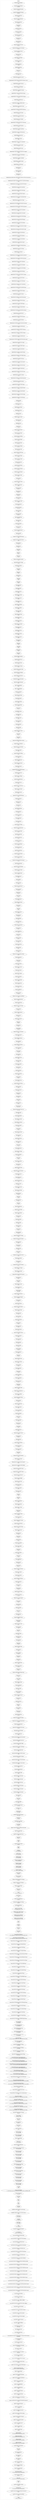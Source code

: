 // Dependency Tree
digraph {
	dpi=300 rankdir=LR
	subgraph cluster_default {
		color=lightgrey label=default
		"@ampproject/remapping" [label="@ampproject/remapping
1.0.2"]
		"@ampproject/remapping" [label="@ampproject/remapping
1.0.2"]
		"@ampproject/remapping" [label="@ampproject/remapping
1.0.2"]
		"@ampproject/remapping" [label="@ampproject/remapping
1.0.2"]
		"@angular-devkit/architect" [label="@angular-devkit/architect
0.1301.2"]
		"@angular-devkit/architect" [label="@angular-devkit/architect
0.1301.2"]
		"@angular-devkit/architect" [label="@angular-devkit/architect
0.1303.7"]
		"@angular-devkit/architect" [label="@angular-devkit/architect
0.1303.7"]
		"@angular-devkit/architect" [label="@angular-devkit/architect
0.1301.4"]
		"@angular-devkit/architect" [label="@angular-devkit/architect
0.1301.4"]
		"@angular-devkit/architect" [label="@angular-devkit/architect
0.1301.4"]
		"@angular-devkit/architect" [label="@angular-devkit/architect
0.1303.9"]
		"@angular-devkit/architect" [label="@angular-devkit/architect
0.1303.9"]
		"@angular-devkit/architect" [label="@angular-devkit/architect
0.1303.9"]
		"@angular-devkit/architect" [label="@angular-devkit/architect
0.1500.0"]
		"@angular-devkit/build-angular" [label="@angular-devkit/build-angular
13.1.2"]
		"@angular-devkit/build-angular" [label="@angular-devkit/build-angular
13.1.4"]
		"@angular-devkit/build-angular" [label="@angular-devkit/build-angular
13.1.4"]
		"@angular-devkit/build-angular" [label="@angular-devkit/build-angular
13.1.4"]
		"@angular-devkit/build-webpack" [label="@angular-devkit/build-webpack
0.1301.2"]
		"@angular-devkit/build-webpack" [label="@angular-devkit/build-webpack
0.1301.4"]
		"@angular-devkit/build-webpack" [label="@angular-devkit/build-webpack
0.1301.4"]
		"@angular-devkit/build-webpack" [label="@angular-devkit/build-webpack
0.1301.4"]
		"@angular-devkit/core" [label="@angular-devkit/core
13.1.2"]
		"@angular-devkit/core" [label="@angular-devkit/core
13.3.7"]
		"@angular-devkit/core" [label="@angular-devkit/core
13.3.7"]
		"@angular-devkit/core" [label="@angular-devkit/core
13.3.7"]
		"@angular-devkit/core" [label="@angular-devkit/core
13.3.7"]
		"@angular-devkit/core" [label="@angular-devkit/core
13.3.7"]
		"@angular-devkit/core" [label="@angular-devkit/core
13.1.4"]
		"@angular-devkit/core" [label="@angular-devkit/core
13.1.4"]
		"@angular-devkit/core" [label="@angular-devkit/core
13.1.4"]
		"@angular-devkit/core" [label="@angular-devkit/core
13.3.9"]
		"@angular-devkit/core" [label="@angular-devkit/core
13.3.9"]
		"@angular-devkit/core" [label="@angular-devkit/core
13.3.9"]
		"@angular-devkit/core" [label="@angular-devkit/core
13.3.9"]
		"@angular-devkit/core" [label="@angular-devkit/core
13.3.9"]
		"@angular-devkit/core" [label="@angular-devkit/core
13.3.9"]
		"@angular-devkit/core" [label="@angular-devkit/core
13.3.9"]
		"@angular-devkit/core" [label="@angular-devkit/core
13.3.9"]
		"@angular-devkit/core" [label="@angular-devkit/core
13.3.9"]
		"@angular-devkit/core" [label="@angular-devkit/core
15.0.0"]
		"@angular-devkit/schematics" [label="@angular-devkit/schematics
13.3.7"]
		"@angular-devkit/schematics" [label="@angular-devkit/schematics
13.3.7"]
		"@angular-devkit/schematics" [label="@angular-devkit/schematics
13.3.9"]
		"@angular-devkit/schematics" [label="@angular-devkit/schematics
13.3.9"]
		"@angular-devkit/schematics" [label="@angular-devkit/schematics
13.3.9"]
		"@angular-devkit/schematics" [label="@angular-devkit/schematics
15.0.0"]
		"@angular/animations" [label="@angular/animations
13.1.1"]
		"@angular/animations" [label="@angular/animations
13.1.1"]
		"@angular/animations" [label="@angular/animations
13.1.3"]
		"@angular/animations" [label="@angular/animations
13.1.3"]
		"@angular/animations" [label="@angular/animations
13.1.3"]
		"@angular/animations" [label="@angular/animations
13.1.3"]
		"@angular/animations" [label="@angular/animations
13.1.3"]
		"@angular/animations" [label="@angular/animations
13.1.3"]
		"@angular/cli" [label="@angular/cli
13.3.7"]
		"@angular/cli" [label="@angular/cli
13.3.7"]
		"@angular/cli" [label="@angular/cli
13.3.9"]
		"@angular/cli" [label="@angular/cli
13.3.9"]
		"@angular/cli" [label="@angular/cli
13.3.9"]
		"@angular/cli" [label="@angular/cli
15.0.0"]
		"@angular/common" [label="@angular/common
13.1.1"]
		"@angular/common" [label="@angular/common
13.1.1"]
		"@angular/common" [label="@angular/common
13.1.3"]
		"@angular/common" [label="@angular/common
13.1.3"]
		"@angular/common" [label="@angular/common
13.1.3"]
		"@angular/common" [label="@angular/common
13.1.3"]
		"@angular/common" [label="@angular/common
13.1.3"]
		"@angular/common" [label="@angular/common
13.1.3"]
		"@angular/compiler" [label="@angular/compiler
13.1.1"]
		"@angular/compiler" [label="@angular/compiler
13.1.1"]
		"@angular/compiler" [label="@angular/compiler
13.1.3"]
		"@angular/compiler" [label="@angular/compiler
13.1.3"]
		"@angular/compiler" [label="@angular/compiler
13.1.3"]
		"@angular/compiler" [label="@angular/compiler
13.1.3"]
		"@angular/compiler" [label="@angular/compiler
13.1.3"]
		"@angular/compiler" [label="@angular/compiler
13.1.3"]
		"@angular/compiler-cli" [label="@angular/compiler-cli
13.1.1"]
		"@angular/compiler-cli" [label="@angular/compiler-cli
13.1.3"]
		"@angular/compiler-cli" [label="@angular/compiler-cli
13.1.3"]
		"@angular/compiler-cli" [label="@angular/compiler-cli
13.1.3"]
		"@angular/core" [label="@angular/core
13.1.1"]
		"@angular/core" [label="@angular/core
13.1.1"]
		"@angular/core" [label="@angular/core
13.1.3"]
		"@angular/core" [label="@angular/core
13.1.3"]
		"@angular/core" [label="@angular/core
13.1.3"]
		"@angular/core" [label="@angular/core
13.1.3"]
		"@angular/core" [label="@angular/core
13.1.3"]
		"@angular/core" [label="@angular/core
13.1.3"]
		"@angular/forms" [label="@angular/forms
13.1.1"]
		"@angular/forms" [label="@angular/forms
13.1.1"]
		"@angular/forms" [label="@angular/forms
13.1.3"]
		"@angular/forms" [label="@angular/forms
13.1.3"]
		"@angular/forms" [label="@angular/forms
13.1.3"]
		"@angular/forms" [label="@angular/forms
13.1.3"]
		"@angular/forms" [label="@angular/forms
13.1.3"]
		"@angular/forms" [label="@angular/forms
13.1.3"]
		"@angular/platform-browser" [label="@angular/platform-browser
13.1.1"]
		"@angular/platform-browser" [label="@angular/platform-browser
13.1.1"]
		"@angular/platform-browser" [label="@angular/platform-browser
13.1.3"]
		"@angular/platform-browser" [label="@angular/platform-browser
13.1.3"]
		"@angular/platform-browser" [label="@angular/platform-browser
13.1.3"]
		"@angular/platform-browser" [label="@angular/platform-browser
13.1.3"]
		"@angular/platform-browser" [label="@angular/platform-browser
13.1.3"]
		"@angular/platform-browser" [label="@angular/platform-browser
13.1.3"]
		"@angular/platform-browser-dynamic" [label="@angular/platform-browser-dynamic
13.1.1"]
		"@angular/platform-browser-dynamic" [label="@angular/platform-browser-dynamic
13.1.1"]
		"@angular/platform-browser-dynamic" [label="@angular/platform-browser-dynamic
13.1.3"]
		"@angular/platform-browser-dynamic" [label="@angular/platform-browser-dynamic
13.1.3"]
		"@angular/platform-browser-dynamic" [label="@angular/platform-browser-dynamic
13.1.3"]
		"@angular/platform-browser-dynamic" [label="@angular/platform-browser-dynamic
13.1.3"]
		"@angular/platform-browser-dynamic" [label="@angular/platform-browser-dynamic
13.1.3"]
		"@angular/platform-browser-dynamic" [label="@angular/platform-browser-dynamic
13.1.3"]
		"@angular/platform-server" [label="@angular/platform-server
13.1.1"]
		"@angular/platform-server" [label="@angular/platform-server
13.1.1"]
		"@angular/platform-server" [label="@angular/platform-server
13.1.3"]
		"@angular/platform-server" [label="@angular/platform-server
13.1.3"]
		"@angular/platform-server" [label="@angular/platform-server
13.1.3"]
		"@angular/platform-server" [label="@angular/platform-server
13.1.3"]
		"@angular/platform-server" [label="@angular/platform-server
13.1.3"]
		"@angular/platform-server" [label="@angular/platform-server
13.1.3"]
		"@angular/router" [label="@angular/router
13.1.1"]
		"@angular/router" [label="@angular/router
13.1.1"]
		"@angular/router" [label="@angular/router
13.1.3"]
		"@angular/router" [label="@angular/router
13.1.3"]
		"@angular/router" [label="@angular/router
13.1.3"]
		"@angular/router" [label="@angular/router
13.1.3"]
		"@angular/router" [label="@angular/router
13.1.3"]
		"@angular/router" [label="@angular/router
13.1.3"]
		"@assemblyscript/loader" [label="@assemblyscript/loader
0.10.1"]
		"@assemblyscript/loader" [label="@assemblyscript/loader
0.10.1"]
		"@assemblyscript/loader" [label="@assemblyscript/loader
0.10.1"]
		"@assemblyscript/loader" [label="@assemblyscript/loader
0.10.1"]
		"@auth0/angular-jwt" [label="@auth0/angular-jwt
5.0.2"]
		"@auth0/angular-jwt" [label="@auth0/angular-jwt
5.0.2"]
		"@auth0/angular-jwt" [label="@auth0/angular-jwt
5.0.2"]
		"@auth0/angular-jwt" [label="@auth0/angular-jwt
5.0.2"]
		"@auth0/angular-jwt" [label="@auth0/angular-jwt
5.0.2"]
		"@auth0/angular-jwt" [label="@auth0/angular-jwt
5.0.2"]
		"@babel/code-frame" [label="@babel/code-frame
7.5.5"]
		"@babel/code-frame" [label="@babel/code-frame
7.5.5"]
		"@babel/code-frame" [label="@babel/code-frame
7.16.7"]
		"@babel/code-frame" [label="@babel/code-frame
7.5.5"]
		"@babel/code-frame" [label="@babel/code-frame
7.5.5"]
		"@babel/code-frame" [label="@babel/code-frame
7.5.5"]
		"@babel/code-frame" [label="@babel/code-frame
7.5.5"]
		"@babel/code-frame" [label="@babel/code-frame
7.5.5"]
		"@babel/code-frame" [label="@babel/code-frame
7.5.5"]
		"@babel/code-frame" [label="@babel/code-frame
7.5.5"]
		"@babel/code-frame" [label="@babel/code-frame
7.18.6"]
		"@babel/code-frame" [label="@babel/code-frame
7.18.6"]
		"@babel/code-frame" [label="@babel/code-frame
7.18.6"]
		"@babel/compat-data" [label="@babel/compat-data
7.16.8"]
		"@babel/core" [label="@babel/core
7.7.7"]
		"@babel/core" [label="@babel/core
7.16.0"]
		"@babel/core" [label="@babel/core
7.7.7"]
		"@babel/core" [label="@babel/core
7.7.7"]
		"@babel/generator" [label="@babel/generator
7.7.2"]
		"@babel/generator" [label="@babel/generator
7.7.7"]
		"@babel/generator" [label="@babel/generator
7.16.0"]
		"@babel/generator" [label="@babel/generator
7.16.8"]
		"@babel/generator" [label="@babel/generator
7.7.2"]
		"@babel/generator" [label="@babel/generator
7.7.2"]
		"@babel/generator" [label="@babel/generator
7.7.2"]
		"@babel/generator" [label="@babel/generator
7.7.2"]
		"@babel/generator" [label="@babel/generator
7.7.7"]
		"@babel/generator" [label="@babel/generator
7.7.2"]
		"@babel/generator" [label="@babel/generator
7.7.7"]
		"@babel/helper-annotate-as-pure" [label="@babel/helper-annotate-as-pure
7.7.4"]
		"@babel/helper-annotate-as-pure" [label="@babel/helper-annotate-as-pure
7.16.0"]
		"@babel/helper-annotate-as-pure" [label="@babel/helper-annotate-as-pure
7.16.7"]
		"@babel/helper-annotate-as-pure" [label="@babel/helper-annotate-as-pure
7.16.7"]
		"@babel/helper-annotate-as-pure" [label="@babel/helper-annotate-as-pure
7.16.7"]
		"@babel/helper-annotate-as-pure" [label="@babel/helper-annotate-as-pure
7.16.7"]
		"@babel/helper-annotate-as-pure" [label="@babel/helper-annotate-as-pure
7.16.7"]
		"@babel/helper-annotate-as-pure" [label="@babel/helper-annotate-as-pure
7.7.4"]
		"@babel/helper-annotate-as-pure" [label="@babel/helper-annotate-as-pure
7.7.4"]
		"@babel/helper-builder-binary-assignment-operator-visitor" [label="@babel/helper-builder-binary-assignment-operator-visitor
7.7.4"]
		"@babel/helper-builder-binary-assignment-operator-visitor" [label="@babel/helper-builder-binary-assignment-operator-visitor
7.16.7"]
		"@babel/helper-builder-binary-assignment-operator-visitor" [label="@babel/helper-builder-binary-assignment-operator-visitor
7.7.4"]
		"@babel/helper-builder-binary-assignment-operator-visitor" [label="@babel/helper-builder-binary-assignment-operator-visitor
7.7.4"]
		"@babel/helper-builder-react-jsx" [label="@babel/helper-builder-react-jsx
7.7.4"]
		"@babel/helper-builder-react-jsx" [label="@babel/helper-builder-react-jsx
7.7.4"]
		"@babel/helper-builder-react-jsx" [label="@babel/helper-builder-react-jsx
7.7.4"]
		"@babel/helper-call-delegate" [label="@babel/helper-call-delegate
7.7.4"]
		"@babel/helper-call-delegate" [label="@babel/helper-call-delegate
7.7.4"]
		"@babel/helper-call-delegate" [label="@babel/helper-call-delegate
7.7.4"]
		"@babel/helper-compilation-targets" [label="@babel/helper-compilation-targets
7.16.7"]
		"@babel/helper-create-class-features-plugin" [label="@babel/helper-create-class-features-plugin
7.7.4"]
		"@babel/helper-create-class-features-plugin" [label="@babel/helper-create-class-features-plugin
7.16.7"]
		"@babel/helper-create-class-features-plugin" [label="@babel/helper-create-class-features-plugin
7.7.4"]
		"@babel/helper-create-class-features-plugin" [label="@babel/helper-create-class-features-plugin
7.7.4"]
		"@babel/helper-create-regexp-features-plugin" [label="@babel/helper-create-regexp-features-plugin
7.7.4"]
		"@babel/helper-create-regexp-features-plugin" [label="@babel/helper-create-regexp-features-plugin
7.16.7"]
		"@babel/helper-create-regexp-features-plugin" [label="@babel/helper-create-regexp-features-plugin
7.7.4"]
		"@babel/helper-create-regexp-features-plugin" [label="@babel/helper-create-regexp-features-plugin
7.7.4"]
		"@babel/helper-define-map" [label="@babel/helper-define-map
7.7.4"]
		"@babel/helper-define-map" [label="@babel/helper-define-map
7.7.4"]
		"@babel/helper-define-map" [label="@babel/helper-define-map
7.7.4"]
		"@babel/helper-define-polyfill-provider" [label="@babel/helper-define-polyfill-provider
0.3.0"]
		"@babel/helper-environment-visitor" [label="@babel/helper-environment-visitor
7.16.7"]
		"@babel/helper-explode-assignable-expression" [label="@babel/helper-explode-assignable-expression
7.7.4"]
		"@babel/helper-explode-assignable-expression" [label="@babel/helper-explode-assignable-expression
7.16.7"]
		"@babel/helper-explode-assignable-expression" [label="@babel/helper-explode-assignable-expression
7.7.4"]
		"@babel/helper-explode-assignable-expression" [label="@babel/helper-explode-assignable-expression
7.7.4"]
		"@babel/helper-function-name" [label="@babel/helper-function-name
7.7.4"]
		"@babel/helper-function-name" [label="@babel/helper-function-name
7.16.7"]
		"@babel/helper-function-name" [label="@babel/helper-function-name
7.7.4"]
		"@babel/helper-function-name" [label="@babel/helper-function-name
7.7.4"]
		"@babel/helper-get-function-arity" [label="@babel/helper-get-function-arity
7.7.4"]
		"@babel/helper-get-function-arity" [label="@babel/helper-get-function-arity
7.16.7"]
		"@babel/helper-get-function-arity" [label="@babel/helper-get-function-arity
7.7.4"]
		"@babel/helper-get-function-arity" [label="@babel/helper-get-function-arity
7.7.4"]
		"@babel/helper-hoist-variables" [label="@babel/helper-hoist-variables
7.7.4"]
		"@babel/helper-hoist-variables" [label="@babel/helper-hoist-variables
7.16.7"]
		"@babel/helper-hoist-variables" [label="@babel/helper-hoist-variables
7.7.4"]
		"@babel/helper-hoist-variables" [label="@babel/helper-hoist-variables
7.7.4"]
		"@babel/helper-member-expression-to-functions" [label="@babel/helper-member-expression-to-functions
7.7.4"]
		"@babel/helper-member-expression-to-functions" [label="@babel/helper-member-expression-to-functions
7.16.7"]
		"@babel/helper-member-expression-to-functions" [label="@babel/helper-member-expression-to-functions
7.7.4"]
		"@babel/helper-member-expression-to-functions" [label="@babel/helper-member-expression-to-functions
7.7.4"]
		"@babel/helper-module-imports" [label="@babel/helper-module-imports
7.7.4"]
		"@babel/helper-module-imports" [label="@babel/helper-module-imports
7.16.7"]
		"@babel/helper-module-imports" [label="@babel/helper-module-imports
7.7.4"]
		"@babel/helper-module-imports" [label="@babel/helper-module-imports
7.7.4"]
		"@babel/helper-module-transforms" [label="@babel/helper-module-transforms
7.7.5"]
		"@babel/helper-module-transforms" [label="@babel/helper-module-transforms
7.16.7"]
		"@babel/helper-module-transforms" [label="@babel/helper-module-transforms
7.7.5"]
		"@babel/helper-module-transforms" [label="@babel/helper-module-transforms
7.7.5"]
		"@babel/helper-optimise-call-expression" [label="@babel/helper-optimise-call-expression
7.7.4"]
		"@babel/helper-optimise-call-expression" [label="@babel/helper-optimise-call-expression
7.16.7"]
		"@babel/helper-optimise-call-expression" [label="@babel/helper-optimise-call-expression
7.7.4"]
		"@babel/helper-optimise-call-expression" [label="@babel/helper-optimise-call-expression
7.7.4"]
		"@babel/helper-plugin-utils" [label="@babel/helper-plugin-utils
7.0.0"]
		"@babel/helper-plugin-utils" [label="@babel/helper-plugin-utils
7.0.0"]
		"@babel/helper-plugin-utils" [label="@babel/helper-plugin-utils
7.16.7"]
		"@babel/helper-plugin-utils" [label="@babel/helper-plugin-utils
7.0.0"]
		"@babel/helper-regex" [label="@babel/helper-regex
7.5.5"]
		"@babel/helper-regex" [label="@babel/helper-regex
7.5.5"]
		"@babel/helper-regex" [label="@babel/helper-regex
7.5.5"]
		"@babel/helper-remap-async-to-generator" [label="@babel/helper-remap-async-to-generator
7.7.4"]
		"@babel/helper-remap-async-to-generator" [label="@babel/helper-remap-async-to-generator
7.16.8"]
		"@babel/helper-remap-async-to-generator" [label="@babel/helper-remap-async-to-generator
7.7.4"]
		"@babel/helper-remap-async-to-generator" [label="@babel/helper-remap-async-to-generator
7.7.4"]
		"@babel/helper-replace-supers" [label="@babel/helper-replace-supers
7.7.4"]
		"@babel/helper-replace-supers" [label="@babel/helper-replace-supers
7.16.7"]
		"@babel/helper-replace-supers" [label="@babel/helper-replace-supers
7.7.4"]
		"@babel/helper-replace-supers" [label="@babel/helper-replace-supers
7.7.4"]
		"@babel/helper-simple-access" [label="@babel/helper-simple-access
7.7.4"]
		"@babel/helper-simple-access" [label="@babel/helper-simple-access
7.16.7"]
		"@babel/helper-simple-access" [label="@babel/helper-simple-access
7.7.4"]
		"@babel/helper-simple-access" [label="@babel/helper-simple-access
7.7.4"]
		"@babel/helper-skip-transparent-expression-wrappers" [label="@babel/helper-skip-transparent-expression-wrappers
7.16.0"]
		"@babel/helper-split-export-declaration" [label="@babel/helper-split-export-declaration
7.7.4"]
		"@babel/helper-split-export-declaration" [label="@babel/helper-split-export-declaration
7.16.7"]
		"@babel/helper-split-export-declaration" [label="@babel/helper-split-export-declaration
7.7.4"]
		"@babel/helper-split-export-declaration" [label="@babel/helper-split-export-declaration
7.7.4"]
		"@babel/helper-validator-identifier" [label="@babel/helper-validator-identifier
7.16.7"]
		"@babel/helper-validator-option" [label="@babel/helper-validator-option
7.16.7"]
		"@babel/helper-wrap-function" [label="@babel/helper-wrap-function
7.7.4"]
		"@babel/helper-wrap-function" [label="@babel/helper-wrap-function
7.16.8"]
		"@babel/helper-wrap-function" [label="@babel/helper-wrap-function
7.7.4"]
		"@babel/helper-wrap-function" [label="@babel/helper-wrap-function
7.7.4"]
		"@babel/helpers" [label="@babel/helpers
7.7.4"]
		"@babel/helpers" [label="@babel/helpers
7.16.7"]
		"@babel/helpers" [label="@babel/helpers
7.7.4"]
		"@babel/helpers" [label="@babel/helpers
7.7.4"]
		"@babel/highlight" [label="@babel/highlight
7.5.0"]
		"@babel/highlight" [label="@babel/highlight
7.5.0"]
		"@babel/highlight" [label="@babel/highlight
7.16.7"]
		"@babel/highlight" [label="@babel/highlight
7.5.0"]
		"@babel/highlight" [label="@babel/highlight
7.5.0"]
		"@babel/highlight" [label="@babel/highlight
7.5.0"]
		"@babel/highlight" [label="@babel/highlight
7.5.0"]
		"@babel/highlight" [label="@babel/highlight
7.5.0"]
		"@babel/highlight" [label="@babel/highlight
7.5.0"]
		"@babel/highlight" [label="@babel/highlight
7.5.0"]
		"@babel/parser" [label="@babel/parser
7.7.3"]
		"@babel/parser" [label="@babel/parser
7.7.7"]
		"@babel/parser" [label="@babel/parser
7.16.8"]
		"@babel/parser" [label="@babel/parser
7.7.3"]
		"@babel/parser" [label="@babel/parser
7.7.3"]
		"@babel/parser" [label="@babel/parser
7.7.3"]
		"@babel/parser" [label="@babel/parser
7.7.3"]
		"@babel/parser" [label="@babel/parser
7.7.7"]
		"@babel/parser" [label="@babel/parser
7.7.3"]
		"@babel/parser" [label="@babel/parser
7.7.7"]
		"@babel/plugin-bugfix-safari-id-destructuring-collision-in-function-expression" [label="@babel/plugin-bugfix-safari-id-destructuring-collision-in-function-expression
7.16.7"]
		"@babel/plugin-bugfix-v8-spread-parameters-in-optional-chaining" [label="@babel/plugin-bugfix-v8-spread-parameters-in-optional-chaining
7.16.7"]
		"@babel/plugin-proposal-async-generator-functions" [label="@babel/plugin-proposal-async-generator-functions
7.7.4"]
		"@babel/plugin-proposal-async-generator-functions" [label="@babel/plugin-proposal-async-generator-functions
7.16.4"]
		"@babel/plugin-proposal-async-generator-functions" [label="@babel/plugin-proposal-async-generator-functions
7.7.4"]
		"@babel/plugin-proposal-async-generator-functions" [label="@babel/plugin-proposal-async-generator-functions
7.7.4"]
		"@babel/plugin-proposal-class-properties" [label="@babel/plugin-proposal-class-properties
7.7.4"]
		"@babel/plugin-proposal-class-properties" [label="@babel/plugin-proposal-class-properties
7.16.7"]
		"@babel/plugin-proposal-class-properties" [label="@babel/plugin-proposal-class-properties
7.7.4"]
		"@babel/plugin-proposal-class-properties" [label="@babel/plugin-proposal-class-properties
7.7.4"]
		"@babel/plugin-proposal-class-static-block" [label="@babel/plugin-proposal-class-static-block
7.16.7"]
		"@babel/plugin-proposal-dynamic-import" [label="@babel/plugin-proposal-dynamic-import
7.7.4"]
		"@babel/plugin-proposal-dynamic-import" [label="@babel/plugin-proposal-dynamic-import
7.16.7"]
		"@babel/plugin-proposal-dynamic-import" [label="@babel/plugin-proposal-dynamic-import
7.7.4"]
		"@babel/plugin-proposal-dynamic-import" [label="@babel/plugin-proposal-dynamic-import
7.7.4"]
		"@babel/plugin-proposal-export-namespace-from" [label="@babel/plugin-proposal-export-namespace-from
7.16.7"]
		"@babel/plugin-proposal-json-strings" [label="@babel/plugin-proposal-json-strings
7.7.4"]
		"@babel/plugin-proposal-json-strings" [label="@babel/plugin-proposal-json-strings
7.16.7"]
		"@babel/plugin-proposal-json-strings" [label="@babel/plugin-proposal-json-strings
7.7.4"]
		"@babel/plugin-proposal-json-strings" [label="@babel/plugin-proposal-json-strings
7.7.4"]
		"@babel/plugin-proposal-logical-assignment-operators" [label="@babel/plugin-proposal-logical-assignment-operators
7.16.7"]
		"@babel/plugin-proposal-nullish-coalescing-operator" [label="@babel/plugin-proposal-nullish-coalescing-operator
7.7.4"]
		"@babel/plugin-proposal-nullish-coalescing-operator" [label="@babel/plugin-proposal-nullish-coalescing-operator
7.16.7"]
		"@babel/plugin-proposal-nullish-coalescing-operator" [label="@babel/plugin-proposal-nullish-coalescing-operator
7.7.4"]
		"@babel/plugin-proposal-nullish-coalescing-operator" [label="@babel/plugin-proposal-nullish-coalescing-operator
7.7.4"]
		"@babel/plugin-proposal-numeric-separator" [label="@babel/plugin-proposal-numeric-separator
7.16.7"]
		"@babel/plugin-proposal-object-rest-spread" [label="@babel/plugin-proposal-object-rest-spread
7.7.7"]
		"@babel/plugin-proposal-object-rest-spread" [label="@babel/plugin-proposal-object-rest-spread
7.16.7"]
		"@babel/plugin-proposal-object-rest-spread" [label="@babel/plugin-proposal-object-rest-spread
7.7.7"]
		"@babel/plugin-proposal-object-rest-spread" [label="@babel/plugin-proposal-object-rest-spread
7.7.7"]
		"@babel/plugin-proposal-optional-catch-binding" [label="@babel/plugin-proposal-optional-catch-binding
7.7.4"]
		"@babel/plugin-proposal-optional-catch-binding" [label="@babel/plugin-proposal-optional-catch-binding
7.16.7"]
		"@babel/plugin-proposal-optional-catch-binding" [label="@babel/plugin-proposal-optional-catch-binding
7.7.4"]
		"@babel/plugin-proposal-optional-catch-binding" [label="@babel/plugin-proposal-optional-catch-binding
7.7.4"]
		"@babel/plugin-proposal-optional-chaining" [label="@babel/plugin-proposal-optional-chaining
7.7.5"]
		"@babel/plugin-proposal-optional-chaining" [label="@babel/plugin-proposal-optional-chaining
7.16.7"]
		"@babel/plugin-proposal-optional-chaining" [label="@babel/plugin-proposal-optional-chaining
7.7.5"]
		"@babel/plugin-proposal-optional-chaining" [label="@babel/plugin-proposal-optional-chaining
7.7.5"]
		"@babel/plugin-proposal-private-methods" [label="@babel/plugin-proposal-private-methods
7.16.7"]
		"@babel/plugin-proposal-private-property-in-object" [label="@babel/plugin-proposal-private-property-in-object
7.16.7"]
		"@babel/plugin-proposal-unicode-property-regex" [label="@babel/plugin-proposal-unicode-property-regex
7.7.7"]
		"@babel/plugin-proposal-unicode-property-regex" [label="@babel/plugin-proposal-unicode-property-regex
7.16.7"]
		"@babel/plugin-proposal-unicode-property-regex" [label="@babel/plugin-proposal-unicode-property-regex
7.7.7"]
		"@babel/plugin-proposal-unicode-property-regex" [label="@babel/plugin-proposal-unicode-property-regex
7.7.7"]
		"@babel/plugin-syntax-async-generators" [label="@babel/plugin-syntax-async-generators
7.7.4"]
		"@babel/plugin-syntax-async-generators" [label="@babel/plugin-syntax-async-generators
7.7.4"]
		"@babel/plugin-syntax-async-generators" [label="@babel/plugin-syntax-async-generators
7.8.4"]
		"@babel/plugin-syntax-async-generators" [label="@babel/plugin-syntax-async-generators
7.7.4"]
		"@babel/plugin-syntax-class-properties" [label="@babel/plugin-syntax-class-properties
7.12.13"]
		"@babel/plugin-syntax-class-static-block" [label="@babel/plugin-syntax-class-static-block
7.14.5"]
		"@babel/plugin-syntax-dynamic-import" [label="@babel/plugin-syntax-dynamic-import
7.7.4"]
		"@babel/plugin-syntax-dynamic-import" [label="@babel/plugin-syntax-dynamic-import
7.7.4"]
		"@babel/plugin-syntax-dynamic-import" [label="@babel/plugin-syntax-dynamic-import
7.8.3"]
		"@babel/plugin-syntax-dynamic-import" [label="@babel/plugin-syntax-dynamic-import
7.7.4"]
		"@babel/plugin-syntax-export-namespace-from" [label="@babel/plugin-syntax-export-namespace-from
7.8.3"]
		"@babel/plugin-syntax-json-strings" [label="@babel/plugin-syntax-json-strings
7.7.4"]
		"@babel/plugin-syntax-json-strings" [label="@babel/plugin-syntax-json-strings
7.7.4"]
		"@babel/plugin-syntax-json-strings" [label="@babel/plugin-syntax-json-strings
7.8.3"]
		"@babel/plugin-syntax-json-strings" [label="@babel/plugin-syntax-json-strings
7.7.4"]
		"@babel/plugin-syntax-jsx" [label="@babel/plugin-syntax-jsx
7.7.4"]
		"@babel/plugin-syntax-jsx" [label="@babel/plugin-syntax-jsx
7.7.4"]
		"@babel/plugin-syntax-jsx" [label="@babel/plugin-syntax-jsx
7.7.4"]
		"@babel/plugin-syntax-logical-assignment-operators" [label="@babel/plugin-syntax-logical-assignment-operators
7.10.4"]
		"@babel/plugin-syntax-nullish-coalescing-operator" [label="@babel/plugin-syntax-nullish-coalescing-operator
7.7.4"]
		"@babel/plugin-syntax-nullish-coalescing-operator" [label="@babel/plugin-syntax-nullish-coalescing-operator
7.7.4"]
		"@babel/plugin-syntax-nullish-coalescing-operator" [label="@babel/plugin-syntax-nullish-coalescing-operator
7.8.3"]
		"@babel/plugin-syntax-nullish-coalescing-operator" [label="@babel/plugin-syntax-nullish-coalescing-operator
7.7.4"]
		"@babel/plugin-syntax-numeric-separator" [label="@babel/plugin-syntax-numeric-separator
7.10.4"]
		"@babel/plugin-syntax-object-rest-spread" [label="@babel/plugin-syntax-object-rest-spread
7.7.4"]
		"@babel/plugin-syntax-object-rest-spread" [label="@babel/plugin-syntax-object-rest-spread
7.7.4"]
		"@babel/plugin-syntax-object-rest-spread" [label="@babel/plugin-syntax-object-rest-spread
7.8.3"]
		"@babel/plugin-syntax-object-rest-spread" [label="@babel/plugin-syntax-object-rest-spread
7.7.4"]
		"@babel/plugin-syntax-optional-catch-binding" [label="@babel/plugin-syntax-optional-catch-binding
7.7.4"]
		"@babel/plugin-syntax-optional-catch-binding" [label="@babel/plugin-syntax-optional-catch-binding
7.7.4"]
		"@babel/plugin-syntax-optional-catch-binding" [label="@babel/plugin-syntax-optional-catch-binding
7.8.3"]
		"@babel/plugin-syntax-optional-catch-binding" [label="@babel/plugin-syntax-optional-catch-binding
7.7.4"]
		"@babel/plugin-syntax-optional-chaining" [label="@babel/plugin-syntax-optional-chaining
7.7.4"]
		"@babel/plugin-syntax-optional-chaining" [label="@babel/plugin-syntax-optional-chaining
7.7.4"]
		"@babel/plugin-syntax-optional-chaining" [label="@babel/plugin-syntax-optional-chaining
7.8.3"]
		"@babel/plugin-syntax-optional-chaining" [label="@babel/plugin-syntax-optional-chaining
7.7.4"]
		"@babel/plugin-syntax-private-property-in-object" [label="@babel/plugin-syntax-private-property-in-object
7.14.5"]
		"@babel/plugin-syntax-top-level-await" [label="@babel/plugin-syntax-top-level-await
7.7.4"]
		"@babel/plugin-syntax-top-level-await" [label="@babel/plugin-syntax-top-level-await
7.14.5"]
		"@babel/plugin-syntax-top-level-await" [label="@babel/plugin-syntax-top-level-await
7.7.4"]
		"@babel/plugin-syntax-top-level-await" [label="@babel/plugin-syntax-top-level-await
7.7.4"]
		"@babel/plugin-transform-arrow-functions" [label="@babel/plugin-transform-arrow-functions
7.7.4"]
		"@babel/plugin-transform-arrow-functions" [label="@babel/plugin-transform-arrow-functions
7.16.7"]
		"@babel/plugin-transform-arrow-functions" [label="@babel/plugin-transform-arrow-functions
7.7.4"]
		"@babel/plugin-transform-arrow-functions" [label="@babel/plugin-transform-arrow-functions
7.7.4"]
		"@babel/plugin-transform-async-to-generator" [label="@babel/plugin-transform-async-to-generator
7.7.4"]
		"@babel/plugin-transform-async-to-generator" [label="@babel/plugin-transform-async-to-generator
7.16.0"]
		"@babel/plugin-transform-async-to-generator" [label="@babel/plugin-transform-async-to-generator
7.7.4"]
		"@babel/plugin-transform-async-to-generator" [label="@babel/plugin-transform-async-to-generator
7.7.4"]
		"@babel/plugin-transform-block-scoped-functions" [label="@babel/plugin-transform-block-scoped-functions
7.7.4"]
		"@babel/plugin-transform-block-scoped-functions" [label="@babel/plugin-transform-block-scoped-functions
7.16.7"]
		"@babel/plugin-transform-block-scoped-functions" [label="@babel/plugin-transform-block-scoped-functions
7.7.4"]
		"@babel/plugin-transform-block-scoped-functions" [label="@babel/plugin-transform-block-scoped-functions
7.7.4"]
		"@babel/plugin-transform-block-scoping" [label="@babel/plugin-transform-block-scoping
7.7.4"]
		"@babel/plugin-transform-block-scoping" [label="@babel/plugin-transform-block-scoping
7.16.7"]
		"@babel/plugin-transform-block-scoping" [label="@babel/plugin-transform-block-scoping
7.7.4"]
		"@babel/plugin-transform-block-scoping" [label="@babel/plugin-transform-block-scoping
7.7.4"]
		"@babel/plugin-transform-classes" [label="@babel/plugin-transform-classes
7.7.4"]
		"@babel/plugin-transform-classes" [label="@babel/plugin-transform-classes
7.16.7"]
		"@babel/plugin-transform-classes" [label="@babel/plugin-transform-classes
7.7.4"]
		"@babel/plugin-transform-classes" [label="@babel/plugin-transform-classes
7.7.4"]
		"@babel/plugin-transform-computed-properties" [label="@babel/plugin-transform-computed-properties
7.7.4"]
		"@babel/plugin-transform-computed-properties" [label="@babel/plugin-transform-computed-properties
7.16.7"]
		"@babel/plugin-transform-computed-properties" [label="@babel/plugin-transform-computed-properties
7.7.4"]
		"@babel/plugin-transform-computed-properties" [label="@babel/plugin-transform-computed-properties
7.7.4"]
		"@babel/plugin-transform-destructuring" [label="@babel/plugin-transform-destructuring
7.7.4"]
		"@babel/plugin-transform-destructuring" [label="@babel/plugin-transform-destructuring
7.16.7"]
		"@babel/plugin-transform-destructuring" [label="@babel/plugin-transform-destructuring
7.7.4"]
		"@babel/plugin-transform-destructuring" [label="@babel/plugin-transform-destructuring
7.7.4"]
		"@babel/plugin-transform-dotall-regex" [label="@babel/plugin-transform-dotall-regex
7.7.7"]
		"@babel/plugin-transform-dotall-regex" [label="@babel/plugin-transform-dotall-regex
7.16.7"]
		"@babel/plugin-transform-dotall-regex" [label="@babel/plugin-transform-dotall-regex
7.7.7"]
		"@babel/plugin-transform-dotall-regex" [label="@babel/plugin-transform-dotall-regex
7.7.7"]
		"@babel/plugin-transform-duplicate-keys" [label="@babel/plugin-transform-duplicate-keys
7.7.4"]
		"@babel/plugin-transform-duplicate-keys" [label="@babel/plugin-transform-duplicate-keys
7.16.7"]
		"@babel/plugin-transform-duplicate-keys" [label="@babel/plugin-transform-duplicate-keys
7.7.4"]
		"@babel/plugin-transform-duplicate-keys" [label="@babel/plugin-transform-duplicate-keys
7.7.4"]
		"@babel/plugin-transform-exponentiation-operator" [label="@babel/plugin-transform-exponentiation-operator
7.7.4"]
		"@babel/plugin-transform-exponentiation-operator" [label="@babel/plugin-transform-exponentiation-operator
7.16.7"]
		"@babel/plugin-transform-exponentiation-operator" [label="@babel/plugin-transform-exponentiation-operator
7.7.4"]
		"@babel/plugin-transform-exponentiation-operator" [label="@babel/plugin-transform-exponentiation-operator
7.7.4"]
		"@babel/plugin-transform-for-of" [label="@babel/plugin-transform-for-of
7.7.4"]
		"@babel/plugin-transform-for-of" [label="@babel/plugin-transform-for-of
7.16.7"]
		"@babel/plugin-transform-for-of" [label="@babel/plugin-transform-for-of
7.7.4"]
		"@babel/plugin-transform-for-of" [label="@babel/plugin-transform-for-of
7.7.4"]
		"@babel/plugin-transform-function-name" [label="@babel/plugin-transform-function-name
7.7.4"]
		"@babel/plugin-transform-function-name" [label="@babel/plugin-transform-function-name
7.16.7"]
		"@babel/plugin-transform-function-name" [label="@babel/plugin-transform-function-name
7.7.4"]
		"@babel/plugin-transform-function-name" [label="@babel/plugin-transform-function-name
7.7.4"]
		"@babel/plugin-transform-literals" [label="@babel/plugin-transform-literals
7.7.4"]
		"@babel/plugin-transform-literals" [label="@babel/plugin-transform-literals
7.16.7"]
		"@babel/plugin-transform-literals" [label="@babel/plugin-transform-literals
7.7.4"]
		"@babel/plugin-transform-literals" [label="@babel/plugin-transform-literals
7.7.4"]
		"@babel/plugin-transform-member-expression-literals" [label="@babel/plugin-transform-member-expression-literals
7.7.4"]
		"@babel/plugin-transform-member-expression-literals" [label="@babel/plugin-transform-member-expression-literals
7.16.7"]
		"@babel/plugin-transform-member-expression-literals" [label="@babel/plugin-transform-member-expression-literals
7.7.4"]
		"@babel/plugin-transform-member-expression-literals" [label="@babel/plugin-transform-member-expression-literals
7.7.4"]
		"@babel/plugin-transform-modules-amd" [label="@babel/plugin-transform-modules-amd
7.7.5"]
		"@babel/plugin-transform-modules-amd" [label="@babel/plugin-transform-modules-amd
7.16.7"]
		"@babel/plugin-transform-modules-amd" [label="@babel/plugin-transform-modules-amd
7.7.5"]
		"@babel/plugin-transform-modules-amd" [label="@babel/plugin-transform-modules-amd
7.7.5"]
		"@babel/plugin-transform-modules-commonjs" [label="@babel/plugin-transform-modules-commonjs
7.7.5"]
		"@babel/plugin-transform-modules-commonjs" [label="@babel/plugin-transform-modules-commonjs
7.16.8"]
		"@babel/plugin-transform-modules-commonjs" [label="@babel/plugin-transform-modules-commonjs
7.7.5"]
		"@babel/plugin-transform-modules-commonjs" [label="@babel/plugin-transform-modules-commonjs
7.7.5"]
		"@babel/plugin-transform-modules-systemjs" [label="@babel/plugin-transform-modules-systemjs
7.7.4"]
		"@babel/plugin-transform-modules-systemjs" [label="@babel/plugin-transform-modules-systemjs
7.16.7"]
		"@babel/plugin-transform-modules-systemjs" [label="@babel/plugin-transform-modules-systemjs
7.7.4"]
		"@babel/plugin-transform-modules-systemjs" [label="@babel/plugin-transform-modules-systemjs
7.7.4"]
		"@babel/plugin-transform-modules-umd" [label="@babel/plugin-transform-modules-umd
7.7.4"]
		"@babel/plugin-transform-modules-umd" [label="@babel/plugin-transform-modules-umd
7.16.7"]
		"@babel/plugin-transform-modules-umd" [label="@babel/plugin-transform-modules-umd
7.7.4"]
		"@babel/plugin-transform-modules-umd" [label="@babel/plugin-transform-modules-umd
7.7.4"]
		"@babel/plugin-transform-named-capturing-groups-regex" [label="@babel/plugin-transform-named-capturing-groups-regex
7.7.4"]
		"@babel/plugin-transform-named-capturing-groups-regex" [label="@babel/plugin-transform-named-capturing-groups-regex
7.16.8"]
		"@babel/plugin-transform-named-capturing-groups-regex" [label="@babel/plugin-transform-named-capturing-groups-regex
7.7.4"]
		"@babel/plugin-transform-named-capturing-groups-regex" [label="@babel/plugin-transform-named-capturing-groups-regex
7.7.4"]
		"@babel/plugin-transform-new-target" [label="@babel/plugin-transform-new-target
7.7.4"]
		"@babel/plugin-transform-new-target" [label="@babel/plugin-transform-new-target
7.16.7"]
		"@babel/plugin-transform-new-target" [label="@babel/plugin-transform-new-target
7.7.4"]
		"@babel/plugin-transform-new-target" [label="@babel/plugin-transform-new-target
7.7.4"]
		"@babel/plugin-transform-object-super" [label="@babel/plugin-transform-object-super
7.7.4"]
		"@babel/plugin-transform-object-super" [label="@babel/plugin-transform-object-super
7.16.7"]
		"@babel/plugin-transform-object-super" [label="@babel/plugin-transform-object-super
7.7.4"]
		"@babel/plugin-transform-object-super" [label="@babel/plugin-transform-object-super
7.7.4"]
		"@babel/plugin-transform-parameters" [label="@babel/plugin-transform-parameters
7.7.7"]
		"@babel/plugin-transform-parameters" [label="@babel/plugin-transform-parameters
7.16.7"]
		"@babel/plugin-transform-parameters" [label="@babel/plugin-transform-parameters
7.7.7"]
		"@babel/plugin-transform-parameters" [label="@babel/plugin-transform-parameters
7.7.7"]
		"@babel/plugin-transform-property-literals" [label="@babel/plugin-transform-property-literals
7.7.4"]
		"@babel/plugin-transform-property-literals" [label="@babel/plugin-transform-property-literals
7.16.7"]
		"@babel/plugin-transform-property-literals" [label="@babel/plugin-transform-property-literals
7.7.4"]
		"@babel/plugin-transform-property-literals" [label="@babel/plugin-transform-property-literals
7.7.4"]
		"@babel/plugin-transform-react-display-name" [label="@babel/plugin-transform-react-display-name
7.7.4"]
		"@babel/plugin-transform-react-display-name" [label="@babel/plugin-transform-react-display-name
7.7.4"]
		"@babel/plugin-transform-react-display-name" [label="@babel/plugin-transform-react-display-name
7.7.4"]
		"@babel/plugin-transform-react-jsx" [label="@babel/plugin-transform-react-jsx
7.7.7"]
		"@babel/plugin-transform-react-jsx" [label="@babel/plugin-transform-react-jsx
7.7.7"]
		"@babel/plugin-transform-react-jsx" [label="@babel/plugin-transform-react-jsx
7.7.7"]
		"@babel/plugin-transform-react-jsx-self" [label="@babel/plugin-transform-react-jsx-self
7.7.4"]
		"@babel/plugin-transform-react-jsx-self" [label="@babel/plugin-transform-react-jsx-self
7.7.4"]
		"@babel/plugin-transform-react-jsx-self" [label="@babel/plugin-transform-react-jsx-self
7.7.4"]
		"@babel/plugin-transform-react-jsx-source" [label="@babel/plugin-transform-react-jsx-source
7.7.4"]
		"@babel/plugin-transform-react-jsx-source" [label="@babel/plugin-transform-react-jsx-source
7.7.4"]
		"@babel/plugin-transform-react-jsx-source" [label="@babel/plugin-transform-react-jsx-source
7.7.4"]
		"@babel/plugin-transform-regenerator" [label="@babel/plugin-transform-regenerator
7.7.5"]
		"@babel/plugin-transform-regenerator" [label="@babel/plugin-transform-regenerator
7.16.7"]
		"@babel/plugin-transform-regenerator" [label="@babel/plugin-transform-regenerator
7.7.5"]
		"@babel/plugin-transform-regenerator" [label="@babel/plugin-transform-regenerator
7.7.5"]
		"@babel/plugin-transform-reserved-words" [label="@babel/plugin-transform-reserved-words
7.7.4"]
		"@babel/plugin-transform-reserved-words" [label="@babel/plugin-transform-reserved-words
7.16.7"]
		"@babel/plugin-transform-reserved-words" [label="@babel/plugin-transform-reserved-words
7.7.4"]
		"@babel/plugin-transform-reserved-words" [label="@babel/plugin-transform-reserved-words
7.7.4"]
		"@babel/plugin-transform-runtime" [label="@babel/plugin-transform-runtime
7.7.6"]
		"@babel/plugin-transform-runtime" [label="@babel/plugin-transform-runtime
7.16.4"]
		"@babel/plugin-transform-runtime" [label="@babel/plugin-transform-runtime
7.7.6"]
		"@babel/plugin-transform-runtime" [label="@babel/plugin-transform-runtime
7.7.6"]
		"@babel/plugin-transform-shorthand-properties" [label="@babel/plugin-transform-shorthand-properties
7.7.4"]
		"@babel/plugin-transform-shorthand-properties" [label="@babel/plugin-transform-shorthand-properties
7.16.7"]
		"@babel/plugin-transform-shorthand-properties" [label="@babel/plugin-transform-shorthand-properties
7.7.4"]
		"@babel/plugin-transform-shorthand-properties" [label="@babel/plugin-transform-shorthand-properties
7.7.4"]
		"@babel/plugin-transform-spread" [label="@babel/plugin-transform-spread
7.7.4"]
		"@babel/plugin-transform-spread" [label="@babel/plugin-transform-spread
7.16.7"]
		"@babel/plugin-transform-spread" [label="@babel/plugin-transform-spread
7.7.4"]
		"@babel/plugin-transform-spread" [label="@babel/plugin-transform-spread
7.7.4"]
		"@babel/plugin-transform-sticky-regex" [label="@babel/plugin-transform-sticky-regex
7.7.4"]
		"@babel/plugin-transform-sticky-regex" [label="@babel/plugin-transform-sticky-regex
7.16.7"]
		"@babel/plugin-transform-sticky-regex" [label="@babel/plugin-transform-sticky-regex
7.7.4"]
		"@babel/plugin-transform-sticky-regex" [label="@babel/plugin-transform-sticky-regex
7.7.4"]
		"@babel/plugin-transform-template-literals" [label="@babel/plugin-transform-template-literals
7.7.4"]
		"@babel/plugin-transform-template-literals" [label="@babel/plugin-transform-template-literals
7.16.7"]
		"@babel/plugin-transform-template-literals" [label="@babel/plugin-transform-template-literals
7.7.4"]
		"@babel/plugin-transform-template-literals" [label="@babel/plugin-transform-template-literals
7.7.4"]
		"@babel/plugin-transform-typeof-symbol" [label="@babel/plugin-transform-typeof-symbol
7.7.4"]
		"@babel/plugin-transform-typeof-symbol" [label="@babel/plugin-transform-typeof-symbol
7.16.7"]
		"@babel/plugin-transform-typeof-symbol" [label="@babel/plugin-transform-typeof-symbol
7.7.4"]
		"@babel/plugin-transform-typeof-symbol" [label="@babel/plugin-transform-typeof-symbol
7.7.4"]
		"@babel/plugin-transform-unicode-escapes" [label="@babel/plugin-transform-unicode-escapes
7.16.7"]
		"@babel/plugin-transform-unicode-regex" [label="@babel/plugin-transform-unicode-regex
7.7.4"]
		"@babel/plugin-transform-unicode-regex" [label="@babel/plugin-transform-unicode-regex
7.16.7"]
		"@babel/plugin-transform-unicode-regex" [label="@babel/plugin-transform-unicode-regex
7.7.4"]
		"@babel/plugin-transform-unicode-regex" [label="@babel/plugin-transform-unicode-regex
7.7.4"]
		"@babel/polyfill" [label="@babel/polyfill
7.7.0"]
		"@babel/polyfill" [label="@babel/polyfill
7.7.0"]
		"@babel/polyfill" [label="@babel/polyfill
7.7.0"]
		"@babel/preset-env" [label="@babel/preset-env
7.7.7"]
		"@babel/preset-env" [label="@babel/preset-env
7.16.4"]
		"@babel/preset-env" [label="@babel/preset-env
7.7.7"]
		"@babel/preset-env" [label="@babel/preset-env
7.7.7"]
		"@babel/preset-modules" [label="@babel/preset-modules
0.1.5"]
		"@babel/preset-react" [label="@babel/preset-react
7.7.4"]
		"@babel/preset-react" [label="@babel/preset-react
7.7.4"]
		"@babel/preset-react" [label="@babel/preset-react
7.7.4"]
		"@babel/runtime" [label="@babel/runtime
7.7.7"]
		"@babel/runtime" [label="@babel/runtime
7.16.3"]
		"@babel/runtime" [label="@babel/runtime
7.7.7"]
		"@babel/runtime" [label="@babel/runtime
7.7.7"]
		"@babel/runtime-corejs3" [label="@babel/runtime-corejs3
7.7.7"]
		"@babel/runtime-corejs3" [label="@babel/runtime-corejs3
7.7.7"]
		"@babel/runtime-corejs3" [label="@babel/runtime-corejs3
7.7.7"]
		"@babel/template" [label="@babel/template
7.7.0"]
		"@babel/template" [label="@babel/template
7.7.4"]
		"@babel/template" [label="@babel/template
7.16.0"]
		"@babel/template" [label="@babel/template
7.16.7"]
		"@babel/template" [label="@babel/template
7.16.7"]
		"@babel/template" [label="@babel/template
7.16.7"]
		"@babel/template" [label="@babel/template
7.16.7"]
		"@babel/template" [label="@babel/template
7.7.0"]
		"@babel/template" [label="@babel/template
7.7.0"]
		"@babel/template" [label="@babel/template
7.7.0"]
		"@babel/template" [label="@babel/template
7.7.0"]
		"@babel/template" [label="@babel/template
7.7.4"]
		"@babel/template" [label="@babel/template
7.7.0"]
		"@babel/template" [label="@babel/template
7.7.4"]
		"@babel/traverse" [label="@babel/traverse
7.7.4"]
		"@babel/traverse" [label="@babel/traverse
7.16.8"]
		"@babel/traverse" [label="@babel/traverse
7.7.4"]
		"@babel/traverse" [label="@babel/traverse
7.7.4"]
		"@babel/types" [label="@babel/types
7.7.2"]
		"@babel/types" [label="@babel/types
7.7.4"]
		"@babel/types" [label="@babel/types
7.16.8"]
		"@babel/types" [label="@babel/types
7.7.2"]
		"@babel/types" [label="@babel/types
7.7.2"]
		"@babel/types" [label="@babel/types
7.7.2"]
		"@babel/types" [label="@babel/types
7.7.2"]
		"@babel/types" [label="@babel/types
7.7.4"]
		"@babel/types" [label="@babel/types
7.7.2"]
		"@babel/types" [label="@babel/types
7.7.4"]
		"@chopsui/batch-iterator" [label="@chopsui/batch-iterator
0.1.0"]
		"@chopsui/chops-button" [label="@chopsui/chops-button
0.1.11"]
		"@chopsui/chops-checkbox" [label="@chopsui/chops-checkbox
0.1.11"]
		"@chopsui/chops-header" [label="@chopsui/chops-header
0.1.5"]
		"@chopsui/chops-input" [label="@chopsui/chops-input
0.1.11"]
		"@chopsui/chops-loading" [label="@chopsui/chops-loading
0.1.11"]
		"@chopsui/chops-radio" [label="@chopsui/chops-radio
0.1.11"]
		"@chopsui/chops-radio-group" [label="@chopsui/chops-radio-group
0.1.11"]
		"@chopsui/chops-signin" [label="@chopsui/chops-signin
0.1.5"]
		"@chopsui/chops-switch" [label="@chopsui/chops-switch
0.1.11"]
		"@chopsui/chops-tab" [label="@chopsui/chops-tab
0.1.11"]
		"@chopsui/chops-tab-bar" [label="@chopsui/chops-tab-bar
0.1.11"]
		"@chopsui/chops-textarea" [label="@chopsui/chops-textarea
0.1.11"]
		"@chopsui/result-channel" [label="@chopsui/result-channel
0.1.0"]
		"@chopsui/tsmon-client" [label="@chopsui/tsmon-client
0.0.1"]
		"@colors/colors" [label="@colors/colors
1.5.0"]
		"@csstools/convert-colors" [label="@csstools/convert-colors
1.4.0"]
		"@discoveryjs/json-ext" [label="@discoveryjs/json-ext
0.5.6"]
		"@emotion/cache" [label="@emotion/cache
10.0.27"]
		"@emotion/cache" [label="@emotion/cache
10.0.27"]
		"@emotion/cache" [label="@emotion/cache
10.0.27"]
		"@emotion/core" [label="@emotion/core
10.0.27"]
		"@emotion/core" [label="@emotion/core
10.0.27"]
		"@emotion/core" [label="@emotion/core
10.0.27"]
		"@emotion/css" [label="@emotion/css
10.0.27"]
		"@emotion/css" [label="@emotion/css
10.0.27"]
		"@emotion/css" [label="@emotion/css
10.0.27"]
		"@emotion/hash" [label="@emotion/hash
0.7.4"]
		"@emotion/hash" [label="@emotion/hash
0.7.4"]
		"@emotion/hash" [label="@emotion/hash
0.7.4"]
		"@emotion/is-prop-valid" [label="@emotion/is-prop-valid
0.8.6"]
		"@emotion/is-prop-valid" [label="@emotion/is-prop-valid
0.8.6"]
		"@emotion/is-prop-valid" [label="@emotion/is-prop-valid
0.8.6"]
		"@emotion/memoize" [label="@emotion/memoize
0.7.4"]
		"@emotion/memoize" [label="@emotion/memoize
0.7.4"]
		"@emotion/memoize" [label="@emotion/memoize
0.7.4"]
		"@emotion/serialize" [label="@emotion/serialize
0.11.15"]
		"@emotion/serialize" [label="@emotion/serialize
0.11.15"]
		"@emotion/serialize" [label="@emotion/serialize
0.11.15"]
		"@emotion/sheet" [label="@emotion/sheet
0.9.4"]
		"@emotion/sheet" [label="@emotion/sheet
0.9.4"]
		"@emotion/sheet" [label="@emotion/sheet
0.9.4"]
		"@emotion/styled" [label="@emotion/styled
10.0.27"]
		"@emotion/styled" [label="@emotion/styled
10.0.27"]
		"@emotion/styled" [label="@emotion/styled
10.0.27"]
		"@emotion/styled-base" [label="@emotion/styled-base
10.0.27"]
		"@emotion/styled-base" [label="@emotion/styled-base
10.0.27"]
		"@emotion/styled-base" [label="@emotion/styled-base
10.0.27"]
		"@emotion/stylis" [label="@emotion/stylis
0.8.5"]
		"@emotion/stylis" [label="@emotion/stylis
0.8.5"]
		"@emotion/stylis" [label="@emotion/stylis
0.8.5"]
		"@emotion/unitless" [label="@emotion/unitless
0.7.5"]
		"@emotion/unitless" [label="@emotion/unitless
0.7.5"]
		"@emotion/unitless" [label="@emotion/unitless
0.7.5"]
		"@emotion/utils" [label="@emotion/utils
0.11.3"]
		"@emotion/utils" [label="@emotion/utils
0.11.3"]
		"@emotion/utils" [label="@emotion/utils
0.11.3"]
		"@emotion/weak-memoize" [label="@emotion/weak-memoize
0.2.5"]
		"@emotion/weak-memoize" [label="@emotion/weak-memoize
0.2.5"]
		"@emotion/weak-memoize" [label="@emotion/weak-memoize
0.2.5"]
		"@gar/promisify" [label="@gar/promisify
1.1.3"]
		"@gar/promisify" [label="@gar/promisify
1.1.3"]
		"@gar/promisify" [label="@gar/promisify
1.1.3"]
		"@gulp-sourcemaps/identity-map" [label="@gulp-sourcemaps/identity-map
1.0.2"]
		"@gulp-sourcemaps/map-sources" [label="@gulp-sourcemaps/map-sources
1.0.0"]
		"@hapi/address" [label="@hapi/address
2.1.4"]
		"@hapi/address" [label="@hapi/address
2.1.4"]
		"@hapi/address" [label="@hapi/address
2.1.4"]
		"@hapi/bourne" [label="@hapi/bourne
1.3.2"]
		"@hapi/bourne" [label="@hapi/bourne
1.3.2"]
		"@hapi/bourne" [label="@hapi/bourne
1.3.2"]
		"@hapi/hoek" [label="@hapi/hoek
8.5.0"]
		"@hapi/hoek" [label="@hapi/hoek
8.5.0"]
		"@hapi/hoek" [label="@hapi/hoek
8.5.0"]
		"@hapi/joi" [label="@hapi/joi
15.1.1"]
		"@hapi/joi" [label="@hapi/joi
15.1.1"]
		"@hapi/joi" [label="@hapi/joi
15.1.1"]
		"@hapi/topo" [label="@hapi/topo
3.1.6"]
		"@hapi/topo" [label="@hapi/topo
3.1.6"]
		"@hapi/topo" [label="@hapi/topo
3.1.6"]
		"@isaacs/string-locale-compare" [label="@isaacs/string-locale-compare
1.1.0"]
		"@istanbuljs/load-nyc-config" [label="@istanbuljs/load-nyc-config
1.1.0"]
		"@istanbuljs/schema" [label="@istanbuljs/schema
0.1.3"]
		"@jimp/bmp" [label="@jimp/bmp
0.6.8"]
		"@jimp/bmp" [label="@jimp/bmp
0.6.8"]
		"@jimp/bmp" [label="@jimp/bmp
0.6.8"]
		"@jimp/core" [label="@jimp/core
0.6.8"]
		"@jimp/core" [label="@jimp/core
0.6.8"]
		"@jimp/core" [label="@jimp/core
0.6.8"]
		"@jimp/custom" [label="@jimp/custom
0.6.8"]
		"@jimp/custom" [label="@jimp/custom
0.6.8"]
		"@jimp/custom" [label="@jimp/custom
0.6.8"]
		"@jimp/gif" [label="@jimp/gif
0.6.8"]
		"@jimp/gif" [label="@jimp/gif
0.6.8"]
		"@jimp/gif" [label="@jimp/gif
0.6.8"]
		"@jimp/jpeg" [label="@jimp/jpeg
0.6.8"]
		"@jimp/jpeg" [label="@jimp/jpeg
0.6.8"]
		"@jimp/jpeg" [label="@jimp/jpeg
0.6.8"]
		"@jimp/plugin-blit" [label="@jimp/plugin-blit
0.6.8"]
		"@jimp/plugin-blit" [label="@jimp/plugin-blit
0.6.8"]
		"@jimp/plugin-blit" [label="@jimp/plugin-blit
0.6.8"]
		"@jimp/plugin-blur" [label="@jimp/plugin-blur
0.6.8"]
		"@jimp/plugin-blur" [label="@jimp/plugin-blur
0.6.8"]
		"@jimp/plugin-blur" [label="@jimp/plugin-blur
0.6.8"]
		"@jimp/plugin-color" [label="@jimp/plugin-color
0.6.8"]
		"@jimp/plugin-color" [label="@jimp/plugin-color
0.6.8"]
		"@jimp/plugin-color" [label="@jimp/plugin-color
0.6.8"]
		"@jimp/plugin-contain" [label="@jimp/plugin-contain
0.6.8"]
		"@jimp/plugin-contain" [label="@jimp/plugin-contain
0.6.8"]
		"@jimp/plugin-contain" [label="@jimp/plugin-contain
0.6.8"]
		"@jimp/plugin-cover" [label="@jimp/plugin-cover
0.6.8"]
		"@jimp/plugin-cover" [label="@jimp/plugin-cover
0.6.8"]
		"@jimp/plugin-cover" [label="@jimp/plugin-cover
0.6.8"]
		"@jimp/plugin-crop" [label="@jimp/plugin-crop
0.6.8"]
		"@jimp/plugin-crop" [label="@jimp/plugin-crop
0.6.8"]
		"@jimp/plugin-crop" [label="@jimp/plugin-crop
0.6.8"]
		"@jimp/plugin-displace" [label="@jimp/plugin-displace
0.6.8"]
		"@jimp/plugin-displace" [label="@jimp/plugin-displace
0.6.8"]
		"@jimp/plugin-displace" [label="@jimp/plugin-displace
0.6.8"]
		"@jimp/plugin-dither" [label="@jimp/plugin-dither
0.6.8"]
		"@jimp/plugin-dither" [label="@jimp/plugin-dither
0.6.8"]
		"@jimp/plugin-dither" [label="@jimp/plugin-dither
0.6.8"]
		"@jimp/plugin-flip" [label="@jimp/plugin-flip
0.6.8"]
		"@jimp/plugin-flip" [label="@jimp/plugin-flip
0.6.8"]
		"@jimp/plugin-flip" [label="@jimp/plugin-flip
0.6.8"]
		"@jimp/plugin-gaussian" [label="@jimp/plugin-gaussian
0.6.8"]
		"@jimp/plugin-gaussian" [label="@jimp/plugin-gaussian
0.6.8"]
		"@jimp/plugin-gaussian" [label="@jimp/plugin-gaussian
0.6.8"]
		"@jimp/plugin-invert" [label="@jimp/plugin-invert
0.6.8"]
		"@jimp/plugin-invert" [label="@jimp/plugin-invert
0.6.8"]
		"@jimp/plugin-invert" [label="@jimp/plugin-invert
0.6.8"]
		"@jimp/plugin-mask" [label="@jimp/plugin-mask
0.6.8"]
		"@jimp/plugin-mask" [label="@jimp/plugin-mask
0.6.8"]
		"@jimp/plugin-mask" [label="@jimp/plugin-mask
0.6.8"]
		"@jimp/plugin-normalize" [label="@jimp/plugin-normalize
0.6.8"]
		"@jimp/plugin-normalize" [label="@jimp/plugin-normalize
0.6.8"]
		"@jimp/plugin-normalize" [label="@jimp/plugin-normalize
0.6.8"]
		"@jimp/plugin-print" [label="@jimp/plugin-print
0.6.8"]
		"@jimp/plugin-print" [label="@jimp/plugin-print
0.6.8"]
		"@jimp/plugin-print" [label="@jimp/plugin-print
0.6.8"]
		"@jimp/plugin-resize" [label="@jimp/plugin-resize
0.6.8"]
		"@jimp/plugin-resize" [label="@jimp/plugin-resize
0.6.8"]
		"@jimp/plugin-resize" [label="@jimp/plugin-resize
0.6.8"]
		"@jimp/plugin-rotate" [label="@jimp/plugin-rotate
0.6.8"]
		"@jimp/plugin-rotate" [label="@jimp/plugin-rotate
0.6.8"]
		"@jimp/plugin-rotate" [label="@jimp/plugin-rotate
0.6.8"]
		"@jimp/plugin-scale" [label="@jimp/plugin-scale
0.6.8"]
		"@jimp/plugin-scale" [label="@jimp/plugin-scale
0.6.8"]
		"@jimp/plugin-scale" [label="@jimp/plugin-scale
0.6.8"]
		"@jimp/plugins" [label="@jimp/plugins
0.6.8"]
		"@jimp/plugins" [label="@jimp/plugins
0.6.8"]
		"@jimp/plugins" [label="@jimp/plugins
0.6.8"]
		"@jimp/png" [label="@jimp/png
0.6.8"]
		"@jimp/png" [label="@jimp/png
0.6.8"]
		"@jimp/png" [label="@jimp/png
0.6.8"]
		"@jimp/tiff" [label="@jimp/tiff
0.6.8"]
		"@jimp/tiff" [label="@jimp/tiff
0.6.8"]
		"@jimp/tiff" [label="@jimp/tiff
0.6.8"]
		"@jimp/types" [label="@jimp/types
0.6.8"]
		"@jimp/types" [label="@jimp/types
0.6.8"]
		"@jimp/types" [label="@jimp/types
0.6.8"]
		"@jimp/utils" [label="@jimp/utils
0.6.8"]
		"@jimp/utils" [label="@jimp/utils
0.6.8"]
		"@jimp/utils" [label="@jimp/utils
0.6.8"]
		"@jridgewell/gen-mapping" [label="@jridgewell/gen-mapping
0.3.2"]
		"@jridgewell/resolve-uri" [label="@jridgewell/resolve-uri
1.0.0"]
		"@jridgewell/resolve-uri" [label="@jridgewell/resolve-uri
3.1.0"]
		"@jridgewell/set-array" [label="@jridgewell/set-array
1.1.2"]
		"@jridgewell/source-map" [label="@jridgewell/source-map
0.3.2"]
		"@jridgewell/sourcemap-codec" [label="@jridgewell/sourcemap-codec
1.4.14"]
		"@jridgewell/trace-mapping" [label="@jridgewell/trace-mapping
0.3.14"]
		"@microsoft/typescript-etw" [label="@microsoft/typescript-etw
0.1.0"]
		"@microsoft/typescript-etw" [label="@microsoft/typescript-etw
0.1.0"]
		"@microsoft/typescript-etw" [label="@microsoft/typescript-etw
0.1.0"]
		"@mikaelkristiansson/domready" [label="@mikaelkristiansson/domready
1.0.9"]
		"@mikaelkristiansson/domready" [label="@mikaelkristiansson/domready
1.0.9"]
		"@mikaelkristiansson/domready" [label="@mikaelkristiansson/domready
1.0.9"]
		"@mrmlnc/readdir-enhanced" [label="@mrmlnc/readdir-enhanced
2.2.1"]
		"@mrmlnc/readdir-enhanced" [label="@mrmlnc/readdir-enhanced
2.2.1"]
		"@mrmlnc/readdir-enhanced" [label="@mrmlnc/readdir-enhanced
2.2.1"]
		"@my-scope/package-a" [label="@my-scope/package-a
0.0.0"]
		"@my-scope/package-a" [label="@my-scope/package-a
0.0.0"]
		"@my-scope/package-a" [label="@my-scope/package-a
0.0.0"]
		"@my-scope/package-a" [label="@my-scope/package-a
0.0.0"]
		"@my-scope/package-a" [label="@my-scope/package-a
0.0.0"]
		"@my-scope/package-b" [label="@my-scope/package-b
0.0.0"]
		"@my-scope/package-b" [label="@my-scope/package-b
0.0.0"]
		"@my-scope/package-b" [label="@my-scope/package-b
0.0.0"]
		"@my-scope/package-b" [label="@my-scope/package-b
0.0.0"]
		"@my-scope/package-b" [label="@my-scope/package-b
0.0.0"]
		"@ngtools/webpack" [label="@ngtools/webpack
13.1.2"]
		"@ngxs/devtools-plugin" [label="@ngxs/devtools-plugin
3.7.3"]
		"@ngxs/devtools-plugin" [label="@ngxs/devtools-plugin
3.7.3"]
		"@ngxs/form-plugin" [label="@ngxs/form-plugin
3.7.3"]
		"@ngxs/form-plugin" [label="@ngxs/form-plugin
3.7.3"]
		"@ngxs/logger-plugin" [label="@ngxs/logger-plugin
3.7.3"]
		"@ngxs/logger-plugin" [label="@ngxs/logger-plugin
3.7.3"]
		"@ngxs/storage-plugin" [label="@ngxs/storage-plugin
3.7.3"]
		"@ngxs/storage-plugin" [label="@ngxs/storage-plugin
3.7.3"]
		"@ngxs/store" [label="@ngxs/store
3.7.3"]
		"@ngxs/store" [label="@ngxs/store
3.7.3"]
		"@nodelib/fs.scandir" [label="@nodelib/fs.scandir
2.1.3"]
		"@nodelib/fs.scandir" [label="@nodelib/fs.scandir
2.1.3"]
		"@nodelib/fs.scandir" [label="@nodelib/fs.scandir
2.1.5"]
		"@nodelib/fs.scandir" [label="@nodelib/fs.scandir
2.1.3"]
		"@nodelib/fs.stat" [label="@nodelib/fs.stat
1.1.3"]
		"@nodelib/fs.stat" [label="@nodelib/fs.stat
2.0.3"]
		"@nodelib/fs.stat" [label="@nodelib/fs.stat
1.1.3"]
		"@nodelib/fs.stat" [label="@nodelib/fs.stat
2.0.3"]
		"@nodelib/fs.stat" [label="@nodelib/fs.stat
2.0.5"]
		"@nodelib/fs.stat" [label="@nodelib/fs.stat
1.1.3"]
		"@nodelib/fs.stat" [label="@nodelib/fs.stat
2.0.3"]
		"@nodelib/fs.walk" [label="@nodelib/fs.walk
1.2.4"]
		"@nodelib/fs.walk" [label="@nodelib/fs.walk
1.2.4"]
		"@nodelib/fs.walk" [label="@nodelib/fs.walk
1.2.8"]
		"@nodelib/fs.walk" [label="@nodelib/fs.walk
1.2.4"]
		"@npmcli/arborist" [label="@npmcli/arborist
5.2.0"]
		"@npmcli/ci-detect" [label="@npmcli/ci-detect
2.0.0"]
		"@npmcli/config" [label="@npmcli/config
4.1.0"]
		"@npmcli/disparity-colors" [label="@npmcli/disparity-colors
2.0.0"]
		"@npmcli/fs" [label="@npmcli/fs
1.1.0"]
		"@npmcli/fs" [label="@npmcli/fs
1.1.1"]
		"@npmcli/fs" [label="@npmcli/fs
2.1.0"]
		"@npmcli/fs" [label="@npmcli/fs
2.1.0"]
		"@npmcli/fs" [label="@npmcli/fs
2.1.1"]
		"@npmcli/git" [label="@npmcli/git
2.1.0"]
		"@npmcli/git" [label="@npmcli/git
2.1.0"]
		"@npmcli/git" [label="@npmcli/git
3.0.1"]
		"@npmcli/installed-package-contents" [label="@npmcli/installed-package-contents
1.0.7"]
		"@npmcli/installed-package-contents" [label="@npmcli/installed-package-contents
1.0.7"]
		"@npmcli/installed-package-contents" [label="@npmcli/installed-package-contents
1.0.7"]
		"@npmcli/map-workspaces" [label="@npmcli/map-workspaces
2.0.3"]
		"@npmcli/metavuln-calculator" [label="@npmcli/metavuln-calculator
3.1.0"]
		"@npmcli/move-file" [label="@npmcli/move-file
1.1.2"]
		"@npmcli/move-file" [label="@npmcli/move-file
1.1.2"]
		"@npmcli/move-file" [label="@npmcli/move-file
2.0.0"]
		"@npmcli/move-file" [label="@npmcli/move-file
2.0.0"]
		"@npmcli/move-file" [label="@npmcli/move-file
2.0.0"]
		"@npmcli/name-from-folder" [label="@npmcli/name-from-folder
1.0.1"]
		"@npmcli/node-gyp" [label="@npmcli/node-gyp
1.0.3"]
		"@npmcli/node-gyp" [label="@npmcli/node-gyp
1.0.3"]
		"@npmcli/node-gyp" [label="@npmcli/node-gyp
2.0.0"]
		"@npmcli/package-json" [label="@npmcli/package-json
2.0.0"]
		"@npmcli/promise-spawn" [label="@npmcli/promise-spawn
1.3.2"]
		"@npmcli/promise-spawn" [label="@npmcli/promise-spawn
1.3.2"]
		"@npmcli/promise-spawn" [label="@npmcli/promise-spawn
3.0.0"]
		"@npmcli/run-script" [label="@npmcli/run-script
2.0.0"]
		"@npmcli/run-script" [label="@npmcli/run-script
2.0.0"]
		"@npmcli/run-script" [label="@npmcli/run-script
3.0.2"]
		"@pieh/friendly-errors-webpack-plugin" [label="@pieh/friendly-errors-webpack-plugin
1.7.0-chalk-2"]
		"@pieh/friendly-errors-webpack-plugin" [label="@pieh/friendly-errors-webpack-plugin
1.7.0-chalk-2"]
		"@pieh/friendly-errors-webpack-plugin" [label="@pieh/friendly-errors-webpack-plugin
1.7.0-chalk-2"]
		"@polymer/app-route" [label="@polymer/app-route
3.0.2"]
		"@polymer/iron-collapse" [label="@polymer/iron-collapse
3.0.1"]
		"@polymer/iron-flex-layout" [label="@polymer/iron-flex-layout
3.0.1"]
		"@polymer/iron-icon" [label="@polymer/iron-icon
3.0.1"]
		"@polymer/iron-iconset-svg" [label="@polymer/iron-iconset-svg
3.0.1"]
		"@polymer/iron-location" [label="@polymer/iron-location
3.0.1"]
		"@polymer/iron-meta" [label="@polymer/iron-meta
3.0.1"]
		"@polymer/iron-resizable-behavior" [label="@polymer/iron-resizable-behavior
3.0.1"]
		"@polymer/polymer" [label="@polymer/polymer
3.2.0"]
		"@popperjs/core" [label="@popperjs/core
2.11.5"]
		"@popperjs/core" [label="@popperjs/core
2.11.5"]
		"@popperjs/core" [label="@popperjs/core
2.11.5"]
		"@popperjs/core" [label="@popperjs/core
2.11.5"]
		"@reach/router" [label="@reach/router
1.2.1"]
		"@reach/router" [label="@reach/router
1.2.1"]
		"@reach/router" [label="@reach/router
1.2.1"]
		"@schematics/angular" [label="@schematics/angular
13.3.7"]
		"@schematics/angular" [label="@schematics/angular
13.3.7"]
		"@sindresorhus/is" [label="@sindresorhus/is
0.14.0"]
		"@sindresorhus/is" [label="@sindresorhus/is
0.7.0"]
		"@sindresorhus/is" [label="@sindresorhus/is
0.14.0"]
		"@sindresorhus/is" [label="@sindresorhus/is
0.7.0"]
		"@sindresorhus/is" [label="@sindresorhus/is
0.14.0"]
		"@sindresorhus/is" [label="@sindresorhus/is
0.7.0"]
		"@sinonjs/commons" [label="@sinonjs/commons
1.4.0"]
		"@sinonjs/formatio" [label="@sinonjs/formatio
3.2.1"]
		"@sinonjs/samsam" [label="@sinonjs/samsam
3.3.1"]
		"@sinonjs/text-encoding" [label="@sinonjs/text-encoding
0.7.1"]
		"@styled-system/background" [label="@styled-system/background
5.1.2"]
		"@styled-system/background" [label="@styled-system/background
5.1.2"]
		"@styled-system/background" [label="@styled-system/background
5.1.2"]
		"@styled-system/border" [label="@styled-system/border
5.1.2"]
		"@styled-system/border" [label="@styled-system/border
5.1.2"]
		"@styled-system/border" [label="@styled-system/border
5.1.2"]
		"@styled-system/color" [label="@styled-system/color
5.1.2"]
		"@styled-system/color" [label="@styled-system/color
5.1.2"]
		"@styled-system/color" [label="@styled-system/color
5.1.2"]
		"@styled-system/core" [label="@styled-system/core
5.1.2"]
		"@styled-system/core" [label="@styled-system/core
5.1.2"]
		"@styled-system/core" [label="@styled-system/core
5.1.2"]
		"@styled-system/css" [label="@styled-system/css
5.1.4"]
		"@styled-system/css" [label="@styled-system/css
5.1.4"]
		"@styled-system/css" [label="@styled-system/css
5.1.4"]
		"@styled-system/flexbox" [label="@styled-system/flexbox
5.1.2"]
		"@styled-system/flexbox" [label="@styled-system/flexbox
5.1.2"]
		"@styled-system/flexbox" [label="@styled-system/flexbox
5.1.2"]
		"@styled-system/grid" [label="@styled-system/grid
5.1.2"]
		"@styled-system/grid" [label="@styled-system/grid
5.1.2"]
		"@styled-system/grid" [label="@styled-system/grid
5.1.2"]
		"@styled-system/layout" [label="@styled-system/layout
5.1.2"]
		"@styled-system/layout" [label="@styled-system/layout
5.1.2"]
		"@styled-system/layout" [label="@styled-system/layout
5.1.2"]
		"@styled-system/position" [label="@styled-system/position
5.1.2"]
		"@styled-system/position" [label="@styled-system/position
5.1.2"]
		"@styled-system/position" [label="@styled-system/position
5.1.2"]
		"@styled-system/shadow" [label="@styled-system/shadow
5.1.2"]
		"@styled-system/shadow" [label="@styled-system/shadow
5.1.2"]
		"@styled-system/shadow" [label="@styled-system/shadow
5.1.2"]
		"@styled-system/should-forward-prop" [label="@styled-system/should-forward-prop
5.1.4"]
		"@styled-system/should-forward-prop" [label="@styled-system/should-forward-prop
5.1.4"]
		"@styled-system/should-forward-prop" [label="@styled-system/should-forward-prop
5.1.4"]
		"@styled-system/space" [label="@styled-system/space
5.1.2"]
		"@styled-system/space" [label="@styled-system/space
5.1.2"]
		"@styled-system/space" [label="@styled-system/space
5.1.2"]
		"@styled-system/typography" [label="@styled-system/typography
5.1.2"]
		"@styled-system/typography" [label="@styled-system/typography
5.1.2"]
		"@styled-system/typography" [label="@styled-system/typography
5.1.2"]
		"@styled-system/variant" [label="@styled-system/variant
5.1.4"]
		"@styled-system/variant" [label="@styled-system/variant
5.1.4"]
		"@styled-system/variant" [label="@styled-system/variant
5.1.4"]
		"@szmarczak/http-timer" [label="@szmarczak/http-timer
1.1.2"]
		"@szmarczak/http-timer" [label="@szmarczak/http-timer
1.1.2"]
		"@szmarczak/http-timer" [label="@szmarczak/http-timer
1.1.2"]
		"@tootallnate/once" [label="@tootallnate/once
1.1.2"]
		"@tootallnate/once" [label="@tootallnate/once
1.1.2"]
		"@tootallnate/once" [label="@tootallnate/once
2.0.0"]
		"@tootallnate/once" [label="@tootallnate/once
2.0.0"]
		"@tootallnate/once" [label="@tootallnate/once
2.0.0"]
		"@types/abbrev" [label="@types/abbrev
1.1.2"]
		"@types/accepts" [label="@types/accepts
1.3.5"]
		"@types/are-we-there-yet" [label="@types/are-we-there-yet
1.1.0"]
		"@types/argparse" [label="@types/argparse
2.0.10"]
		"@types/async" [label="@types/async
3.2.15"]
		"@types/atob" [label="@types/atob
2.1.2"]
		"@types/babel-types" [label="@types/babel-types
7.0.11"]
		"@types/balanced-match" [label="@types/balanced-match
1.0.2"]
		"@types/big.js" [label="@types/big.js
6.1.5"]
		"@types/bl" [label="@types/bl
5.0.2"]
		"@types/body-parser" [label="@types/body-parser
1.19.2"]
		"@types/bonjour" [label="@types/bonjour
3.5.10"]
		"@types/boolbase" [label="@types/boolbase
1.0.1"]
		"@types/bootstrap" [label="@types/bootstrap
5.2.1"]
		"@types/bootstrap" [label="@types/bootstrap
5.2.1"]
		"@types/brace-expansion" [label="@types/brace-expansion
1.1.0"]
		"@types/braces" [label="@types/braces
3.0.1"]
		"@types/buffer-from" [label="@types/buffer-from
1.1.0"]
		"@types/bytes" [label="@types/bytes
3.1.1"]
		"@types/cacache" [label="@types/cacache
15.0.1"]
		"@types/call-bind" [label="@types/call-bind
1.0.1"]
		"@types/caniuse-lite" [label="@types/caniuse-lite
1.0.1"]
		"@types/chardet" [label="@types/chardet
0.8.1"]
		"@types/chownr" [label="@types/chownr
1.0.0"]
		"@types/circular-dependency-plugin" [label="@types/circular-dependency-plugin
5.0.5"]
		"@types/cli-spinners" [label="@types/cli-spinners
1.3.0"]
		"@types/clone" [label="@types/clone
2.1.1"]
		"@types/clone" [label="@types/clone
0.1.30"]
		"@types/clone-deep" [label="@types/clone-deep
4.0.1"]
		"@types/color-convert" [label="@types/color-convert
2.0.0"]
		"@types/color-name" [label="@types/color-name
1.1.1"]
		"@types/color-name" [label="@types/color-name
1.1.1"]
		"@types/color-name" [label="@types/color-name
1.1.1"]
		"@types/color-name" [label="@types/color-name
1.1.1"]
		"@types/color-support" [label="@types/color-support
1.1.1"]
		"@types/commondir" [label="@types/commondir
1.0.0"]
		"@types/compressible" [label="@types/compressible
2.0.0"]
		"@types/compression" [label="@types/compression
1.7.2"]
		"@types/concat-map" [label="@types/concat-map
0.0.1"]
		"@types/configstore" [label="@types/configstore
2.1.1"]
		"@types/configstore" [label="@types/configstore
2.1.1"]
		"@types/configstore" [label="@types/configstore
2.1.1"]
		"@types/connect" [label="@types/connect
3.4.35"]
		"@types/connect-history-api-fallback" [label="@types/connect-history-api-fallback
1.3.5"]
		"@types/content-disposition" [label="@types/content-disposition
0.5.5"]
		"@types/content-type" [label="@types/content-type
1.1.5"]
		"@types/convert-source-map" [label="@types/convert-source-map
1.5.2"]
		"@types/cookie" [label="@types/cookie
0.5.1"]
		"@types/cookie-signature" [label="@types/cookie-signature
1.0.4"]
		"@types/core-js" [label="@types/core-js
2.5.5"]
		"@types/cross-spawn" [label="@types/cross-spawn
6.0.2"]
		"@types/css" [label="@types/css
0.0.33"]
		"@types/cssesc" [label="@types/cssesc
3.0.0"]
		"@types/debug" [label="@types/debug
0.0.29"]
		"@types/debug" [label="@types/debug
0.0.29"]
		"@types/debug" [label="@types/debug
4.1.7"]
		"@types/debug" [label="@types/debug
0.0.29"]
		"@types/decode-uri-component" [label="@types/decode-uri-component
0.2.0"]
		"@types/deep-equal" [label="@types/deep-equal
1.0.1"]
		"@types/default-gateway" [label="@types/default-gateway
3.0.1"]
		"@types/defaults" [label="@types/defaults
1.0.3"]
		"@types/define-properties" [label="@types/define-properties
1.1.3"]
		"@types/delegates" [label="@types/delegates
1.0.0"]
		"@types/depd" [label="@types/depd
1.1.32"]
		"@types/destroy" [label="@types/destroy
1.0.0"]
		"@types/detect-node" [label="@types/detect-node
2.0.0"]
		"@types/dir-glob" [label="@types/dir-glob
2.0.1"]
		"@types/dns-packet" [label="@types/dns-packet
5.2.4"]
		"@types/ee-first" [label="@types/ee-first
1.1.0"]
		"@types/encodeurl" [label="@types/encodeurl
1.0.0"]
		"@types/escape-html" [label="@types/escape-html
1.0.2"]
		"@types/eslint" [label="@types/eslint
8.2.2"]
		"@types/eslint" [label="@types/eslint
8.4.5"]
		"@types/eslint-scope" [label="@types/eslint-scope
3.7.3"]
		"@types/eslint-scope" [label="@types/eslint-scope
3.7.4"]
		"@types/eslint-visitor-keys" [label="@types/eslint-visitor-keys
1.0.0"]
		"@types/eslint-visitor-keys" [label="@types/eslint-visitor-keys
1.0.0"]
		"@types/eslint-visitor-keys" [label="@types/eslint-visitor-keys
1.0.0"]
		"@types/esprima" [label="@types/esprima
4.0.3"]
		"@types/estraverse" [label="@types/estraverse
5.1.1"]
		"@types/estree" [label="@types/estree
0.0.50"]
		"@types/estree" [label="@types/estree
0.0.51"]
		"@types/esutils" [label="@types/esutils
2.0.0"]
		"@types/etag" [label="@types/etag
1.8.1"]
		"@types/events" [label="@types/events
3.0.0"]
		"@types/events" [label="@types/events
3.0.0"]
		"@types/events" [label="@types/events
3.0.0"]
		"@types/events" [label="@types/events
3.0.0"]
		"@types/express" [label="@types/express
4.17.13"]
		"@types/express-serve-static-core" [label="@types/express-serve-static-core
4.17.30"]
		"@types/fill-range" [label="@types/fill-range
7.0.0"]
		"@types/finalhandler" [label="@types/finalhandler
1.1.1"]
		"@types/find-cache-dir" [label="@types/find-cache-dir
3.2.1"]
		"@types/follow-redirects" [label="@types/follow-redirects
1.14.1"]
		"@types/forwarded" [label="@types/forwarded
0.1.0"]
		"@types/fresh" [label="@types/fresh
0.5.0"]
		"@types/function-bind" [label="@types/function-bind
1.1.7"]
		"@types/gensync" [label="@types/gensync
1.0.0"]
		"@types/get-intrinsic" [label="@types/get-intrinsic
1.0.0"]
		"@types/get-port" [label="@types/get-port
0.0.4"]
		"@types/get-port" [label="@types/get-port
0.0.4"]
		"@types/get-port" [label="@types/get-port
0.0.4"]
		"@types/glob" [label="@types/glob
5.0.36"]
		"@types/glob" [label="@types/glob
7.1.1"]
		"@types/glob" [label="@types/glob
5.0.36"]
		"@types/glob" [label="@types/glob
7.1.1"]
		"@types/glob" [label="@types/glob
7.2.0"]
		"@types/glob" [label="@types/glob
5.0.36"]
		"@types/glob" [label="@types/glob
7.1.1"]
		"@types/glob-parent" [label="@types/glob-parent
5.1.1"]
		"@types/glob-to-regexp" [label="@types/glob-to-regexp
0.4.1"]
		"@types/graceful-fs" [label="@types/graceful-fs
4.1.5"]
		"@types/has" [label="@types/has
1.0.0"]
		"@types/has-symbols" [label="@types/has-symbols
1.0.0"]
		"@types/history" [label="@types/history
4.7.3"]
		"@types/history" [label="@types/history
4.7.3"]
		"@types/history" [label="@types/history
4.7.3"]
		"@types/hosted-git-info" [label="@types/hosted-git-info
3.0.2"]
		"@types/http-cache-semantics" [label="@types/http-cache-semantics
4.0.1"]
		"@types/http-errors" [label="@types/http-errors
1.8.2"]
		"@types/http-proxy" [label="@types/http-proxy
1.17.8"]
		"@types/http-proxy" [label="@types/http-proxy
1.17.9"]
		"@types/humanize-ms" [label="@types/humanize-ms
1.2.2"]
		"@types/icss-utils" [label="@types/icss-utils
5.1.0"]
		"@types/ignore-walk" [label="@types/ignore-walk
4.0.0"]
		"@types/imurmurhash" [label="@types/imurmurhash
0.1.1"]
		"@types/inherits" [label="@types/inherits
0.0.30"]
		"@types/ini" [label="@types/ini
1.3.31"]
		"@types/inquirer" [label="@types/inquirer
8.2.1"]
		"@types/ip" [label="@types/ip
1.1.0"]
		"@types/is-arguments" [label="@types/is-arguments
1.0.0"]
		"@types/is-core-module" [label="@types/is-core-module
2.2.0"]
		"@types/is-date-object" [label="@types/is-date-object
1.0.2"]
		"@types/is-glob" [label="@types/is-glob
4.0.2"]
		"@types/is-number" [label="@types/is-number
7.0.3"]
		"@types/is-regex" [label="@types/is-regex
1.0.0"]
		"@types/isarray" [label="@types/isarray
2.0.0"]
		"@types/isexe" [label="@types/isexe
2.0.1"]
		"@types/istanbul" [label="@types/istanbul
0.4.30"]
		"@types/istanbul-lib-coverage" [label="@types/istanbul-lib-coverage
2.0.4"]
		"@types/istanbul-lib-instrument" [label="@types/istanbul-lib-instrument
1.7.4"]
		"@types/jasmine" [label="@types/jasmine
4.0.3"]
		"@types/jquery" [label="@types/jquery
3.5.14"]
		"@types/jquery" [label="@types/jquery
3.5.14"]
		"@types/js-yaml" [label="@types/js-yaml
4.0.5"]
		"@types/jsesc" [label="@types/jsesc
3.0.1"]
		"@types/json-parse-better-errors" [label="@types/json-parse-better-errors
1.0.0"]
		"@types/json-schema" [label="@types/json-schema
7.0.4"]
		"@types/json-schema" [label="@types/json-schema
7.0.11"]
		"@types/json-schema" [label="@types/json-schema
7.0.4"]
		"@types/json-schema" [label="@types/json-schema
7.0.9"]
		"@types/json-schema" [label="@types/json-schema
7.0.4"]
		"@types/karma" [label="@types/karma
6.3.3"]
		"@types/karma-chrome-launcher" [label="@types/karma-chrome-launcher
3.1.1"]
		"@types/karma-coverage" [label="@types/karma-coverage
2.0.1"]
		"@types/karma-jasmine" [label="@types/karma-jasmine
4.0.2"]
		"@types/karma-jasmine-html-reporter" [label="@types/karma-jasmine-html-reporter
1.7.0"]
		"@types/kind-of" [label="@types/kind-of
6.0.0"]
		"@types/less" [label="@types/less
3.0.3"]
		"@types/loader-runner" [label="@types/loader-runner
2.2.4"]
		"@types/loader-utils" [label="@types/loader-utils
2.0.3"]
		"@types/lodash" [label="@types/lodash
4.14.182"]
		"@types/lodash.debounce" [label="@types/lodash.debounce
4.0.7"]
		"@types/make-fetch-happen" [label="@types/make-fetch-happen
10.0.0"]
		"@types/mdast" [label="@types/mdast
3.0.3"]
		"@types/mdast" [label="@types/mdast
3.0.3"]
		"@types/mdast" [label="@types/mdast
3.0.3"]
		"@types/media-typer" [label="@types/media-typer
1.1.1"]
		"@types/merge-descriptors" [label="@types/merge-descriptors
1.0.1"]
		"@types/merge-stream" [label="@types/merge-stream
1.1.2"]
		"@types/merge2" [label="@types/merge2
1.3.1"]
		"@types/methods" [label="@types/methods
1.1.1"]
		"@types/micromatch" [label="@types/micromatch
4.0.2"]
		"@types/mime" [label="@types/mime
1.3.2"]
		"@types/mime" [label="@types/mime
3.0.0"]
		"@types/mime-db" [label="@types/mime-db
1.43.1"]
		"@types/mime-types" [label="@types/mime-types
2.1.1"]
		"@types/minimalistic-assert" [label="@types/minimalistic-assert
1.0.1"]
		"@types/minimatch" [label="@types/minimatch
3.0.3"]
		"@types/minimatch" [label="@types/minimatch
3.0.3"]
		"@types/minimatch" [label="@types/minimatch
3.0.5"]
		"@types/minimatch" [label="@types/minimatch
3.0.3"]
		"@types/minimist" [label="@types/minimist
1.2.2"]
		"@types/minipass" [label="@types/minipass
3.1.2"]
		"@types/minizlib" [label="@types/minizlib
2.1.3"]
		"@types/mkdirp" [label="@types/mkdirp
0.3.29"]
		"@types/mkdirp" [label="@types/mkdirp
0.3.29"]
		"@types/mkdirp" [label="@types/mkdirp
1.0.2"]
		"@types/mkdirp" [label="@types/mkdirp
0.3.29"]
		"@types/modernizr" [label="@types/modernizr
3.5.3"]
		"@types/ms" [label="@types/ms
0.7.31"]
		"@types/multicast-dns" [label="@types/multicast-dns
7.2.1"]
		"@types/mute-stream" [label="@types/mute-stream
0.0.1"]
		"@types/needle" [label="@types/needle
2.5.3"]
		"@types/negotiator" [label="@types/negotiator
0.6.1"]
		"@types/node" [label="@types/node
13.1.4"]
		"@types/node" [label="@types/node
7.10.9"]
		"@types/node" [label="@types/node
12.20.41"]
		"@types/node" [label="@types/node
13.1.4"]
		"@types/node" [label="@types/node
18.6.2"]
		"@types/node" [label="@types/node
7.10.9"]
		"@types/node" [label="@types/node
13.1.4"]
		"@types/node" [label="@types/node
4.2.23"]
		"@types/node" [label="@types/node
6.0.116"]
		"@types/node" [label="@types/node
7.10.9"]
		"@types/node-fetch" [label="@types/node-fetch
2.6.2"]
		"@types/node-forge" [label="@types/node-forge
1.0.4"]
		"@types/node-sass" [label="@types/node-sass
4.11.3"]
		"@types/nopt" [label="@types/nopt
3.0.29"]
		"@types/normalize-path" [label="@types/normalize-path
3.0.0"]
		"@types/npm-package-arg" [label="@types/npm-package-arg
6.1.1"]
		"@types/npm-packlist" [label="@types/npm-packlist
3.0.0"]
		"@types/npm-registry-fetch" [label="@types/npm-registry-fetch
8.0.4"]
		"@types/npmlog" [label="@types/npmlog
4.1.4"]
		"@types/num2fraction" [label="@types/num2fraction
1.2.0"]
		"@types/object-keys" [label="@types/object-keys
1.0.1"]
		"@types/on-finished" [label="@types/on-finished
2.3.1"]
		"@types/on-headers" [label="@types/on-headers
1.0.0"]
		"@types/once" [label="@types/once
1.4.0"]
		"@types/os-tmpdir" [label="@types/os-tmpdir
1.0.0"]
		"@types/pacote" [label="@types/pacote
11.1.5"]
		"@types/pako" [label="@types/pako
2.0.0"]
		"@types/parse-json" [label="@types/parse-json
4.0.0"]
		"@types/parse-json" [label="@types/parse-json
4.0.0"]
		"@types/parse-json" [label="@types/parse-json
4.0.0"]
		"@types/parse-json" [label="@types/parse-json
4.0.0"]
		"@types/parse-json" [label="@types/parse-json
4.0.0"]
		"@types/parse-node-version" [label="@types/parse-node-version
1.0.0"]
		"@types/parse5" [label="@types/parse5
0.0.31"]
		"@types/parseurl" [label="@types/parseurl
1.3.1"]
		"@types/path-is-absolute" [label="@types/path-is-absolute
1.0.0"]
		"@types/path-parse" [label="@types/path-parse
1.0.19"]
		"@types/picomatch" [label="@types/picomatch
2.3.0"]
		"@types/pify" [label="@types/pify
5.0.1"]
		"@types/postcss-gap-properties" [label="@types/postcss-gap-properties
2.0.1"]
		"@types/postcss-import" [label="@types/postcss-import
14.0.0"]
		"@types/postcss-modules-extract-imports" [label="@types/postcss-modules-extract-imports
3.0.2"]
		"@types/postcss-modules-local-by-default" [label="@types/postcss-modules-local-by-default
4.0.0"]
		"@types/postcss-modules-scope" [label="@types/postcss-modules-scope
3.0.0"]
		"@types/postcss-modules-values" [label="@types/postcss-modules-values
4.0.0"]
		"@types/postcss-preset-env" [label="@types/postcss-preset-env
7.7.0"]
		"@types/promise-inflight" [label="@types/promise-inflight
1.0.0"]
		"@types/promise-retry" [label="@types/promise-retry
1.1.3"]
		"@types/prop-types" [label="@types/prop-types
15.7.3"]
		"@types/prop-types" [label="@types/prop-types
15.7.3"]
		"@types/prop-types" [label="@types/prop-types
15.7.3"]
		"@types/proxy-addr" [label="@types/proxy-addr
2.0.0"]
		"@types/punycode" [label="@types/punycode
2.1.0"]
		"@types/q" [label="@types/q
1.5.2"]
		"@types/q" [label="@types/q
1.5.2"]
		"@types/q" [label="@types/q
1.5.2"]
		"@types/qs" [label="@types/qs
6.9.7"]
		"@types/randombytes" [label="@types/randombytes
2.0.0"]
		"@types/range-parser" [label="@types/range-parser
1.2.4"]
		"@types/reach__router" [label="@types/reach__router
1.2.6"]
		"@types/reach__router" [label="@types/reach__router
1.2.6"]
		"@types/reach__router" [label="@types/reach__router
1.2.6"]
		"@types/react" [label="@types/react
16.9.17"]
		"@types/react" [label="@types/react
16.9.17"]
		"@types/react" [label="@types/react
16.9.17"]
		"@types/readable-stream" [label="@types/readable-stream
2.3.14"]
		"@types/regenerate" [label="@types/regenerate
1.4.1"]
		"@types/regenerator-runtime" [label="@types/regenerator-runtime
0.13.1"]
		"@types/require-directory" [label="@types/require-directory
2.1.2"]
		"@types/require-from-string" [label="@types/require-from-string
1.2.1"]
		"@types/requires-port" [label="@types/requires-port
1.0.0"]
		"@types/resolve" [label="@types/resolve
1.20.2"]
		"@types/retry" [label="@types/retry
0.12.1"]
		"@types/retry" [label="@types/retry
0.12.2"]
		"@types/rimraf" [label="@types/rimraf
3.0.2"]
		"@types/run-parallel" [label="@types/run-parallel
1.1.0"]
		"@types/safer-buffer" [label="@types/safer-buffer
2.1.0"]
		"@types/sass" [label="@types/sass
1.43.1"]
		"@types/sass-loader" [label="@types/sass-loader
8.0.3"]
		"@types/sax" [label="@types/sax
1.2.4"]
		"@types/selfsigned" [label="@types/selfsigned
2.0.1"]
		"@types/semver" [label="@types/semver
7.3.10"]
		"@types/send" [label="@types/send
0.17.1"]
		"@types/serialize-javascript" [label="@types/serialize-javascript
5.0.2"]
		"@types/serve-index" [label="@types/serve-index
1.9.1"]
		"@types/serve-static" [label="@types/serve-static
1.15.0"]
		"@types/shebang-command" [label="@types/shebang-command
1.2.0"]
		"@types/signal-exit" [label="@types/signal-exit
3.0.1"]
		"@types/sizzle" [label="@types/sizzle
2.3.3"]
		"@types/sizzle" [label="@types/sizzle
2.3.3"]
		"@types/sockjs" [label="@types/sockjs
0.3.33"]
		"@types/source-list-map" [label="@types/source-list-map
0.1.2"]
		"@types/source-map" [label="@types/source-map
0.1.29"]
		"@types/source-map" [label="@types/source-map
0.1.29"]
		"@types/source-map" [label="@types/source-map
0.1.29"]
		"@types/source-map" [label="@types/source-map
0.1.29"]
		"@types/source-map" [label="@types/source-map
0.1.29"]
		"@types/source-map" [label="@types/source-map
0.1.29"]
		"@types/source-map" [label="@types/source-map
0.1.29"]
		"@types/source-map-support" [label="@types/source-map-support
0.5.4"]
		"@types/spdy" [label="@types/spdy
3.4.5"]
		"@types/sprintf" [label="@types/sprintf
0.1.0"]
		"@types/sprintf-js" [label="@types/sprintf-js
1.1.2"]
		"@types/ssri" [label="@types/ssri
7.1.1"]
		"@types/statuses" [label="@types/statuses
2.0.0"]
		"@types/strip-final-newline" [label="@types/strip-final-newline
3.0.0"]
		"@types/stylus" [label="@types/stylus
0.48.38"]
		"@types/supports-color" [label="@types/supports-color
8.1.1"]
		"@types/tapable" [label="@types/tapable
1.0.8"]
		"@types/tar" [label="@types/tar
6.1.1"]
		"@types/text-table" [label="@types/text-table
0.2.2"]
		"@types/through" [label="@types/through
0.0.30"]
		"@types/thunky" [label="@types/thunky
1.1.0"]
		"@types/tmp" [label="@types/tmp
0.0.32"]
		"@types/tmp" [label="@types/tmp
0.0.32"]
		"@types/tmp" [label="@types/tmp
0.2.3"]
		"@types/tmp" [label="@types/tmp
0.0.32"]
		"@types/to-regex-range" [label="@types/to-regex-range
5.0.0"]
		"@types/type-is" [label="@types/type-is
1.6.3"]
		"@types/uglify-js" [label="@types/uglify-js
3.16.0"]
		"@types/uniq" [label="@types/uniq
0.0.27"]
		"@types/unist" [label="@types/unist
2.0.3"]
		"@types/unist" [label="@types/unist
2.0.3"]
		"@types/unist" [label="@types/unist
2.0.3"]
		"@types/util-deprecate" [label="@types/util-deprecate
1.0.0"]
		"@types/utils-merge" [label="@types/utils-merge
0.0.28"]
		"@types/uuid" [label="@types/uuid
8.3.4"]
		"@types/validate-npm-package-name" [label="@types/validate-npm-package-name
4.0.0"]
		"@types/vary" [label="@types/vary
1.1.0"]
		"@types/vfile" [label="@types/vfile
3.0.2"]
		"@types/vfile" [label="@types/vfile
3.0.2"]
		"@types/vfile-message" [label="@types/vfile-message
2.0.0"]
		"@types/vfile-message" [label="@types/vfile-message
2.0.0"]
		"@types/watchpack" [label="@types/watchpack
2.4.0"]
		"@types/wcwidth" [label="@types/wcwidth
1.0.0"]
		"@types/webpack" [label="@types/webpack
4.41.32"]
		"@types/webpack-sources" [label="@types/webpack-sources
3.2.0"]
		"@types/which" [label="@types/which
2.0.1"]
		"@types/wrap-ansi" [label="@types/wrap-ansi
8.0.1"]
		"@types/ws" [label="@types/ws
8.5.3"]
		"@types/yallist" [label="@types/yallist
4.0.1"]
		"@types/yargs" [label="@types/yargs
17.0.10"]
		"@types/yargs-parser" [label="@types/yargs-parser
21.0.0"]
		"@typescript-eslint/eslint-plugin" [label="@typescript-eslint/eslint-plugin
2.15.0"]
		"@typescript-eslint/eslint-plugin" [label="@typescript-eslint/eslint-plugin
2.15.0"]
		"@typescript-eslint/experimental-utils" [label="@typescript-eslint/experimental-utils
2.15.0"]
		"@typescript-eslint/experimental-utils" [label="@typescript-eslint/experimental-utils
2.15.0"]
		"@typescript-eslint/parser" [label="@typescript-eslint/parser
2.15.0"]
		"@typescript-eslint/parser" [label="@typescript-eslint/parser
2.15.0"]
		"@typescript-eslint/typescript-estree" [label="@typescript-eslint/typescript-estree
2.15.0"]
		"@typescript-eslint/typescript-estree" [label="@typescript-eslint/typescript-estree
2.15.0"]
		"@ungap/promise-all-settled" [label="@ungap/promise-all-settled
1.1.2"]
		"@ungap/promise-all-settled" [label="@ungap/promise-all-settled
1.1.2"]
		"@ungap/promise-all-settled" [label="@ungap/promise-all-settled
1.1.2"]
		"@webassemblyjs/ast" [label="@webassemblyjs/ast
1.8.5"]
		"@webassemblyjs/ast" [label="@webassemblyjs/ast
1.11.1"]
		"@webassemblyjs/ast" [label="@webassemblyjs/ast
1.11.1"]
		"@webassemblyjs/ast" [label="@webassemblyjs/ast
1.8.5"]
		"@webassemblyjs/floating-point-hex-parser" [label="@webassemblyjs/floating-point-hex-parser
1.8.5"]
		"@webassemblyjs/floating-point-hex-parser" [label="@webassemblyjs/floating-point-hex-parser
1.11.1"]
		"@webassemblyjs/floating-point-hex-parser" [label="@webassemblyjs/floating-point-hex-parser
1.11.1"]
		"@webassemblyjs/floating-point-hex-parser" [label="@webassemblyjs/floating-point-hex-parser
1.8.5"]
		"@webassemblyjs/helper-api-error" [label="@webassemblyjs/helper-api-error
1.8.5"]
		"@webassemblyjs/helper-api-error" [label="@webassemblyjs/helper-api-error
1.11.1"]
		"@webassemblyjs/helper-api-error" [label="@webassemblyjs/helper-api-error
1.11.1"]
		"@webassemblyjs/helper-api-error" [label="@webassemblyjs/helper-api-error
1.8.5"]
		"@webassemblyjs/helper-buffer" [label="@webassemblyjs/helper-buffer
1.8.5"]
		"@webassemblyjs/helper-buffer" [label="@webassemblyjs/helper-buffer
1.11.1"]
		"@webassemblyjs/helper-buffer" [label="@webassemblyjs/helper-buffer
1.11.1"]
		"@webassemblyjs/helper-buffer" [label="@webassemblyjs/helper-buffer
1.8.5"]
		"@webassemblyjs/helper-code-frame" [label="@webassemblyjs/helper-code-frame
1.8.5"]
		"@webassemblyjs/helper-code-frame" [label="@webassemblyjs/helper-code-frame
1.8.5"]
		"@webassemblyjs/helper-fsm" [label="@webassemblyjs/helper-fsm
1.8.5"]
		"@webassemblyjs/helper-fsm" [label="@webassemblyjs/helper-fsm
1.8.5"]
		"@webassemblyjs/helper-module-context" [label="@webassemblyjs/helper-module-context
1.8.5"]
		"@webassemblyjs/helper-module-context" [label="@webassemblyjs/helper-module-context
1.8.5"]
		"@webassemblyjs/helper-numbers" [label="@webassemblyjs/helper-numbers
1.11.1"]
		"@webassemblyjs/helper-numbers" [label="@webassemblyjs/helper-numbers
1.11.1"]
		"@webassemblyjs/helper-wasm-bytecode" [label="@webassemblyjs/helper-wasm-bytecode
1.8.5"]
		"@webassemblyjs/helper-wasm-bytecode" [label="@webassemblyjs/helper-wasm-bytecode
1.11.1"]
		"@webassemblyjs/helper-wasm-bytecode" [label="@webassemblyjs/helper-wasm-bytecode
1.11.1"]
		"@webassemblyjs/helper-wasm-bytecode" [label="@webassemblyjs/helper-wasm-bytecode
1.8.5"]
		"@webassemblyjs/helper-wasm-section" [label="@webassemblyjs/helper-wasm-section
1.8.5"]
		"@webassemblyjs/helper-wasm-section" [label="@webassemblyjs/helper-wasm-section
1.11.1"]
		"@webassemblyjs/helper-wasm-section" [label="@webassemblyjs/helper-wasm-section
1.11.1"]
		"@webassemblyjs/helper-wasm-section" [label="@webassemblyjs/helper-wasm-section
1.8.5"]
		"@webassemblyjs/ieee754" [label="@webassemblyjs/ieee754
1.8.5"]
		"@webassemblyjs/ieee754" [label="@webassemblyjs/ieee754
1.11.1"]
		"@webassemblyjs/ieee754" [label="@webassemblyjs/ieee754
1.11.1"]
		"@webassemblyjs/ieee754" [label="@webassemblyjs/ieee754
1.8.5"]
		"@webassemblyjs/leb128" [label="@webassemblyjs/leb128
1.8.5"]
		"@webassemblyjs/leb128" [label="@webassemblyjs/leb128
1.11.1"]
		"@webassemblyjs/leb128" [label="@webassemblyjs/leb128
1.11.1"]
		"@webassemblyjs/leb128" [label="@webassemblyjs/leb128
1.8.5"]
		"@webassemblyjs/utf8" [label="@webassemblyjs/utf8
1.8.5"]
		"@webassemblyjs/utf8" [label="@webassemblyjs/utf8
1.11.1"]
		"@webassemblyjs/utf8" [label="@webassemblyjs/utf8
1.11.1"]
		"@webassemblyjs/utf8" [label="@webassemblyjs/utf8
1.8.5"]
		"@webassemblyjs/wasm-edit" [label="@webassemblyjs/wasm-edit
1.8.5"]
		"@webassemblyjs/wasm-edit" [label="@webassemblyjs/wasm-edit
1.11.1"]
		"@webassemblyjs/wasm-edit" [label="@webassemblyjs/wasm-edit
1.11.1"]
		"@webassemblyjs/wasm-edit" [label="@webassemblyjs/wasm-edit
1.8.5"]
		"@webassemblyjs/wasm-gen" [label="@webassemblyjs/wasm-gen
1.8.5"]
		"@webassemblyjs/wasm-gen" [label="@webassemblyjs/wasm-gen
1.11.1"]
		"@webassemblyjs/wasm-gen" [label="@webassemblyjs/wasm-gen
1.11.1"]
		"@webassemblyjs/wasm-gen" [label="@webassemblyjs/wasm-gen
1.8.5"]
		"@webassemblyjs/wasm-opt" [label="@webassemblyjs/wasm-opt
1.8.5"]
		"@webassemblyjs/wasm-opt" [label="@webassemblyjs/wasm-opt
1.11.1"]
		"@webassemblyjs/wasm-opt" [label="@webassemblyjs/wasm-opt
1.11.1"]
		"@webassemblyjs/wasm-opt" [label="@webassemblyjs/wasm-opt
1.8.5"]
		"@webassemblyjs/wasm-parser" [label="@webassemblyjs/wasm-parser
1.8.5"]
		"@webassemblyjs/wasm-parser" [label="@webassemblyjs/wasm-parser
1.11.1"]
		"@webassemblyjs/wasm-parser" [label="@webassemblyjs/wasm-parser
1.11.1"]
		"@webassemblyjs/wasm-parser" [label="@webassemblyjs/wasm-parser
1.8.5"]
		"@webassemblyjs/wast-parser" [label="@webassemblyjs/wast-parser
1.8.5"]
		"@webassemblyjs/wast-parser" [label="@webassemblyjs/wast-parser
1.8.5"]
		"@webassemblyjs/wast-printer" [label="@webassemblyjs/wast-printer
1.8.5"]
		"@webassemblyjs/wast-printer" [label="@webassemblyjs/wast-printer
1.11.1"]
		"@webassemblyjs/wast-printer" [label="@webassemblyjs/wast-printer
1.11.1"]
		"@webassemblyjs/wast-printer" [label="@webassemblyjs/wast-printer
1.8.5"]
		"@xtuc/ieee754" [label="@xtuc/ieee754
1.2.0"]
		"@xtuc/ieee754" [label="@xtuc/ieee754
1.2.0"]
		"@xtuc/ieee754" [label="@xtuc/ieee754
1.2.0"]
		"@xtuc/ieee754" [label="@xtuc/ieee754
1.2.0"]
		"@xtuc/long" [label="@xtuc/long
4.2.2"]
		"@xtuc/long" [label="@xtuc/long
4.2.2"]
		"@xtuc/long" [label="@xtuc/long
4.2.2"]
		"@xtuc/long" [label="@xtuc/long
4.2.2"]
		"@yarnpkg/lockfile" [label="@yarnpkg/lockfile
1.1.0"]
		"@yarnpkg/lockfile" [label="@yarnpkg/lockfile
1.1.0"]
		"AWSSDK.CloudFormation" [label="AWSSDK.CloudFormation
3.7.9.14"]
		"AWSSDK.CloudFormation" [label="AWSSDK.CloudFormation
3.7.9.14"]
		"AWSSDK.CloudFormation" [label="AWSSDK.CloudFormation
3.7.9.14"]
		"AWSSDK.CloudFormation" [label="AWSSDK.CloudFormation
3.7.9.14"]
		"AWSSDK.CloudFormation" [label="AWSSDK.CloudFormation
3.7.9.14"]
		"AWSSDK.CloudFormation" [label="AWSSDK.CloudFormation
3.7.9.14"]
		"AWSSDK.CloudFormation" [label="AWSSDK.CloudFormation
3.7.9.14"]
		"AWSSDK.CloudFormation" [label="AWSSDK.CloudFormation
3.7.9.14"]
		"AWSSDK.CloudFormation" [label="AWSSDK.CloudFormation
3.7.9.14"]
		"AWSSDK.CloudFormation" [label="AWSSDK.CloudFormation
3.7.9.14"]
		"AWSSDK.CloudFormation" [label="AWSSDK.CloudFormation
3.7.9.14"]
		"AWSSDK.CloudFormation" [label="AWSSDK.CloudFormation
3.7.9.14"]
		"AWSSDK.CloudFormation" [label="AWSSDK.CloudFormation
3.7.9.14"]
		"AWSSDK.CloudFormation" [label="AWSSDK.CloudFormation
3.7.9.14"]
		"AWSSDK.CloudFormation" [label="AWSSDK.CloudFormation
3.7.9.14"]
		"AWSSDK.Core" [label="AWSSDK.Core
1.0.0"]
		"AWSSDK.Core" [label="AWSSDK.Core
1.0.0"]
		"AWSSDK.Core" [label="AWSSDK.Core
1.0.0"]
		"AWSSDK.Core" [label="AWSSDK.Core
1.0.0"]
		"AWSSDK.Core" [label="AWSSDK.Core
1.0.0"]
		"AWSSDK.Core" [label="AWSSDK.Core
1.0.0"]
		"AWSSDK.Core" [label="AWSSDK.Core
1.0.0"]
		"AWSSDK.Core" [label="AWSSDK.Core
1.0.0"]
		"AWSSDK.Core" [label="AWSSDK.Core
1.0.0"]
		"AWSSDK.Core" [label="AWSSDK.Core
1.0.0"]
		"AWSSDK.Core" [label="AWSSDK.Core
1.0.0"]
		"AWSSDK.Core" [label="AWSSDK.Core
1.0.0"]
		"AWSSDK.Core" [label="AWSSDK.Core
1.0.0"]
		"AWSSDK.Core" [label="AWSSDK.Core
1.0.0"]
		"AWSSDK.Core" [label="AWSSDK.Core
1.0.0"]
		"AWSSDK.EKS" [label="AWSSDK.EKS
3.7.13.24"]
		"AWSSDK.EKS" [label="AWSSDK.EKS
3.7.13.24"]
		"AWSSDK.EKS" [label="AWSSDK.EKS
3.7.13.24"]
		"AWSSDK.EKS" [label="AWSSDK.EKS
3.7.13.24"]
		"AWSSDK.EKS" [label="AWSSDK.EKS
3.7.13.24"]
		"AWSSDK.EKS" [label="AWSSDK.EKS
3.7.13.24"]
		"AWSSDK.EKS" [label="AWSSDK.EKS
3.7.13.24"]
		"AWSSDK.EKS" [label="AWSSDK.EKS
3.7.13.24"]
		"AWSSDK.EKS" [label="AWSSDK.EKS
3.7.13.24"]
		"AWSSDK.EKS" [label="AWSSDK.EKS
3.7.13.24"]
		"AWSSDK.EKS" [label="AWSSDK.EKS
3.7.13.24"]
		"AWSSDK.EKS" [label="AWSSDK.EKS
3.7.13.24"]
		"AWSSDK.EKS" [label="AWSSDK.EKS
3.7.13.24"]
		"AWSSDK.EKS" [label="AWSSDK.EKS
3.7.13.24"]
		"AWSSDK.EKS" [label="AWSSDK.EKS
3.7.13.24"]
		"AWSSDK.IdentityManagement" [label="AWSSDK.IdentityManagement
3.7.2.116"]
		"AWSSDK.IdentityManagement" [label="AWSSDK.IdentityManagement
3.7.2.116"]
		"AWSSDK.IdentityManagement" [label="AWSSDK.IdentityManagement
3.7.2.116"]
		"AWSSDK.IdentityManagement" [label="AWSSDK.IdentityManagement
3.7.2.116"]
		"AWSSDK.IdentityManagement" [label="AWSSDK.IdentityManagement
3.7.2.116"]
		"AWSSDK.IdentityManagement" [label="AWSSDK.IdentityManagement
3.7.2.116"]
		"AWSSDK.IdentityManagement" [label="AWSSDK.IdentityManagement
3.7.2.116"]
		"AWSSDK.IdentityManagement" [label="AWSSDK.IdentityManagement
3.7.2.116"]
		"AWSSDK.IdentityManagement" [label="AWSSDK.IdentityManagement
3.7.2.116"]
		"AWSSDK.IdentityManagement" [label="AWSSDK.IdentityManagement
3.7.2.116"]
		"AWSSDK.IdentityManagement" [label="AWSSDK.IdentityManagement
3.7.2.116"]
		"AWSSDK.IdentityManagement" [label="AWSSDK.IdentityManagement
3.7.2.116"]
		"AWSSDK.IdentityManagement" [label="AWSSDK.IdentityManagement
3.7.2.116"]
		"AWSSDK.IdentityManagement" [label="AWSSDK.IdentityManagement
3.7.2.116"]
		"AWSSDK.IdentityManagement" [label="AWSSDK.IdentityManagement
3.7.2.116"]
		"AWSSDK.S3" [label="AWSSDK.S3
3.7.8.8"]
		"AWSSDK.S3" [label="AWSSDK.S3
3.7.8.8"]
		"AWSSDK.S3" [label="AWSSDK.S3
3.7.8.8"]
		"AWSSDK.S3" [label="AWSSDK.S3
3.7.8.8"]
		"AWSSDK.S3" [label="AWSSDK.S3
3.7.8.8"]
		"AWSSDK.S3" [label="AWSSDK.S3
3.7.8.8"]
		"AWSSDK.S3" [label="AWSSDK.S3
3.7.8.8"]
		"AWSSDK.S3" [label="AWSSDK.S3
3.7.8.8"]
		"AWSSDK.S3" [label="AWSSDK.S3
3.7.8.8"]
		"AWSSDK.S3" [label="AWSSDK.S3
3.7.8.8"]
		"AWSSDK.S3" [label="AWSSDK.S3
3.7.8.8"]
		"AWSSDK.S3" [label="AWSSDK.S3
3.7.8.8"]
		"AWSSDK.S3" [label="AWSSDK.S3
3.7.8.8"]
		"AWSSDK.S3" [label="AWSSDK.S3
3.7.8.8"]
		"AWSSDK.S3" [label="AWSSDK.S3
3.7.8.8"]
		"AWSSDK.SecurityToken" [label="AWSSDK.SecurityToken
3.7.1.128"]
		"AWSSDK.SecurityToken" [label="AWSSDK.SecurityToken
3.7.1.128"]
		"AWSSDK.SecurityToken" [label="AWSSDK.SecurityToken
3.7.1.128"]
		"AWSSDK.SecurityToken" [label="AWSSDK.SecurityToken
3.7.1.128"]
		"AWSSDK.SecurityToken" [label="AWSSDK.SecurityToken
3.7.1.128"]
		"AWSSDK.SecurityToken" [label="AWSSDK.SecurityToken
3.7.1.128"]
		"AWSSDK.SecurityToken" [label="AWSSDK.SecurityToken
3.7.1.128"]
		"AWSSDK.SecurityToken" [label="AWSSDK.SecurityToken
3.7.1.128"]
		"AWSSDK.SecurityToken" [label="AWSSDK.SecurityToken
3.7.1.128"]
		"AWSSDK.SecurityToken" [label="AWSSDK.SecurityToken
3.7.1.128"]
		"AWSSDK.SecurityToken" [label="AWSSDK.SecurityToken
3.7.1.128"]
		"AWSSDK.SecurityToken" [label="AWSSDK.SecurityToken
3.7.1.128"]
		"AWSSDK.SecurityToken" [label="AWSSDK.SecurityToken
3.7.1.128"]
		"AWSSDK.SecurityToken" [label="AWSSDK.SecurityToken
3.7.1.128"]
		"AWSSDK.SecurityToken" [label="AWSSDK.SecurityToken
3.7.1.128"]
		Accessibility [label="Accessibility
4.0.0.0"]
		Accessibility [label="Accessibility
4.0.0.0"]
		Accessibility [label="Accessibility
4.0.0.0"]
		Accessibility [label="Accessibility
4.0.0.0"]
		Accessibility [label="Accessibility
4.0.0.0"]
		Accessibility [label="Accessibility
4.0.0.0"]
		"Aleph1.Oracle.DataAccess.AllFrameworks.x86" [label="Aleph1.Oracle.DataAccess.AllFrameworks.x86
122.1.0"]
		"Aleph1.Oracle.DataAccess.AllFrameworks.x86" [label="Aleph1.Oracle.DataAccess.AllFrameworks.x86
122.1.0"]
		"AspNetCore.Reporting" [label="AspNetCore.Reporting
2.1.0"]
		"AspNetCore.Reporting" [label="AspNetCore.Reporting
2.1.0"]
		"AspNetCore.Reporting" [label="AspNetCore.Reporting
2.1.0"]
		"AspNetCore.Reporting" [label="AspNetCore.Reporting
2.1.0"]
		"AspNetCore.Reporting" [label="AspNetCore.Reporting
2.1.0"]
		"AspNetCore.Reporting" [label="AspNetCore.Reporting
2.1.0"]
		"AspNetCore.Reporting" [label="AspNetCore.Reporting
2.1.0"]
		"AspNetCore.Reporting" [label="AspNetCore.Reporting
2.1.0"]
		"AspNetCore.Reporting" [label="AspNetCore.Reporting
2.1.0"]
		"AspNetCore.Reporting" [label="AspNetCore.Reporting
2.1.0"]
		"AspNetCore.Reporting" [label="AspNetCore.Reporting
2.1.0"]
		"AspNetCore.Reporting" [label="AspNetCore.Reporting
2.1.0"]
		"AspNetCore.Reporting" [label="AspNetCore.Reporting
2.1.0"]
		"AspNetCore.Reporting" [label="AspNetCore.Reporting
2.1.0"]
		"AspNetCore.Reporting" [label="AspNetCore.Reporting
2.1.0"]
		"AspNetCore.Reporting" [label="AspNetCore.Reporting
2.1.0"]
		"AspNetCore.Reporting" [label="AspNetCore.Reporting
2.1.0"]
		"AspNetCore.Reporting" [label="AspNetCore.Reporting
2.1.0"]
		"AspNetCore.Reporting" [label="AspNetCore.Reporting
2.1.0"]
		"AspNetCore.Reporting" [label="AspNetCore.Reporting
2.1.0"]
		"AspNetCore.Reporting" [label="AspNetCore.Reporting
2.1.0"]
		"AspNetCore.Reporting" [label="AspNetCore.Reporting
2.1.0"]
		"AspNetCore.Reporting" [label="AspNetCore.Reporting
2.1.0"]
		"AspNetCore.ReportingServices" [label="AspNetCore.ReportingServices
2.1.0"]
		"AspNetCore.ReportingServices" [label="AspNetCore.ReportingServices
2.1.0"]
		"AspNetCore.ReportingServices" [label="AspNetCore.ReportingServices
2.1.0"]
		"AspNetCore.ReportingServices" [label="AspNetCore.ReportingServices
2.1.0"]
		"AspNetCore.ReportingServices" [label="AspNetCore.ReportingServices
2.1.0"]
		"AspNetCore.ReportingServices" [label="AspNetCore.ReportingServices
2.1.0"]
		"AspNetCore.ReportingServices" [label="AspNetCore.ReportingServices
2.1.0"]
		"AspNetCore.ReportingServices" [label="AspNetCore.ReportingServices
2.1.0"]
		"AspNetCore.ReportingServices" [label="AspNetCore.ReportingServices
2.1.0"]
		"AspNetCore.ReportingServices" [label="AspNetCore.ReportingServices
2.1.0"]
		"AspNetCore.ReportingServices" [label="AspNetCore.ReportingServices
2.1.0"]
		"AspNetCore.ReportingServices" [label="AspNetCore.ReportingServices
2.1.0"]
		"AspNetCore.ReportingServices" [label="AspNetCore.ReportingServices
2.1.0"]
		"AspNetCore.ReportingServices" [label="AspNetCore.ReportingServices
2.1.0"]
		"AspNetCore.ReportingServices" [label="AspNetCore.ReportingServices
2.1.0"]
		"Aspose.Zip" [label="Aspose.Zip
22.5.0"]
		"Aspose.Zip" [label="Aspose.Zip
22.5.0"]
		"Aspose.Zip" [label="Aspose.Zip
22.5.0"]
		"Aspose.Zip" [label="Aspose.Zip
22.5.0"]
		"Aspose.Zip" [label="Aspose.Zip
22.5.0"]
		"Aspose.Zip" [label="Aspose.Zip
22.5.0"]
		"Aspose.Zip" [label="Aspose.Zip
22.5.0"]
		"Aspose.Zip" [label="Aspose.Zip
22.5.0"]
		"Aspose.Zip" [label="Aspose.Zip
22.5.0"]
		"Aspose.Zip" [label="Aspose.Zip
22.5.0"]
		"Aspose.Zip" [label="Aspose.Zip
22.5.0"]
		Autofac [label="Autofac
3.3.0.0"]
		Autofac [label="Autofac
3.3.0.0"]
		Autofac [label="Autofac
3.3.0.0"]
		Autofac [label="Autofac
3.3.0.0"]
		Autofac [label="Autofac
4.8.0"]
		Autofac [label="Autofac
4.8.0"]
		Autofac [label="Autofac
3.3.0.0"]
		Autofac [label="Autofac
3.3.0.0"]
		Autofac [label="Autofac
3.3.0.0"]
		Autofac [label="Autofac
3.3.0.0"]
		Autofac [label="Autofac
4.8.0"]
		Autofac [label="Autofac
4.8.0"]
		Autofac [label="Autofac
3.3.0.0"]
		Autofac [label="Autofac
3.3.0.0"]
		Autofac [label="Autofac
3.3.0.0"]
		Autofac [label="Autofac
3.3.0.0"]
		Autofac [label="Autofac
3.3.0.0"]
		Autofac [label="Autofac
3.3.0.0"]
		Autofac [label="Autofac
4.8.0"]
		Autofac [label="Autofac
4.8.0"]
		Autofac [label="Autofac
4.8.0"]
		Autofac [label="Autofac
3.3.0.0"]
		Autofac [label="Autofac
3.3.0.0"]
		Autofac [label="Autofac
3.3.0.0"]
		Autofac [label="Autofac
3.3.0.0"]
		Autofac [label="Autofac
4.8.0"]
		Autofac [label="Autofac
4.8.0"]
		Autofac [label="Autofac
3.3.0.0"]
		Autofac [label="Autofac
3.3.0.0"]
		Autofac [label="Autofac
3.3.0.0"]
		Autofac [label="Autofac
3.3.0.0"]
		Autofac [label="Autofac
4.8.0"]
		Autofac [label="Autofac
4.8.0"]
		Autofac [label="Autofac
3.3.0.0"]
		Autofac [label="Autofac
3.3.0.0"]
		Autofac [label="Autofac
3.3.0.0"]
		Autofac [label="Autofac
3.3.0.0"]
		Autofac [label="Autofac
4.8.0"]
		Autofac [label="Autofac
4.8.0"]
		Autofac [label="Autofac
3.3.0.0"]
		Autofac [label="Autofac
3.3.0.0"]
		Autofac [label="Autofac
3.3.0.0"]
		Autofac [label="Autofac
3.3.0.0"]
		Autofac [label="Autofac
4.8.0"]
		Autofac [label="Autofac
4.8.0"]
		"Autofac.Integration.Mef" [label="Autofac.Integration.Mef
3.0.0.0"]
		"Autofac.Integration.Mef" [label="Autofac.Integration.Mef
3.0.0.0"]
		"Autofac.Integration.Mef" [label="Autofac.Integration.Mef
3.0.0.0"]
		"Autofac.Integration.Mef" [label="Autofac.Integration.Mef
3.0.0.0"]
		"Autofac.Integration.Mef" [label="Autofac.Integration.Mef
3.0.0.0"]
		"Autofac.Integration.Mef" [label="Autofac.Integration.Mef
3.0.0.0"]
		"Autofac.Integration.Mef" [label="Autofac.Integration.Mef
3.0.0.0"]
		"Autofac.Integration.Mef" [label="Autofac.Integration.Mef
3.0.0.0"]
		"Autofac.Integration.Mef" [label="Autofac.Integration.Mef
3.0.0.0"]
		"Autofac.Integration.Mef" [label="Autofac.Integration.Mef
3.0.0.0"]
		"Autofac.Integration.Mef" [label="Autofac.Integration.Mef
3.0.0.0"]
		"Autofac.Integration.Mef" [label="Autofac.Integration.Mef
3.0.0.0"]
		"Autofac.Integration.Mef" [label="Autofac.Integration.Mef
3.0.0.0"]
		"Autofac.Integration.Mef" [label="Autofac.Integration.Mef
3.0.0.0"]
		"Autofac.Integration.Mef" [label="Autofac.Integration.Mef
3.0.0.0"]
		"Autofac.Integration.Mef" [label="Autofac.Integration.Mef
3.0.0.0"]
		"Autofac.Integration.Mef" [label="Autofac.Integration.Mef
3.0.0.0"]
		"Autofac.Integration.Mef" [label="Autofac.Integration.Mef
3.0.0.0"]
		"Autofac.Integration.Mef" [label="Autofac.Integration.Mef
3.0.0.0"]
		"Autofac.Integration.Mef" [label="Autofac.Integration.Mef
3.0.0.0"]
		"Autofac.Integration.Mef" [label="Autofac.Integration.Mef
3.0.0.0"]
		"Autofac.Integration.Mef" [label="Autofac.Integration.Mef
3.0.0.0"]
		"Autofac.Integration.Mef" [label="Autofac.Integration.Mef
3.0.0.0"]
		"Autofac.Integration.Mef" [label="Autofac.Integration.Mef
3.0.0.0"]
		"Autofac.Integration.Mef" [label="Autofac.Integration.Mef
3.0.0.0"]
		"Autofac.Integration.Mef" [label="Autofac.Integration.Mef
3.0.0.0"]
		"Autofac.Integration.Mef" [label="Autofac.Integration.Mef
3.0.0.0"]
		"Autofac.Integration.Mef" [label="Autofac.Integration.Mef
3.0.0.0"]
		"Autofac.Integration.Mef" [label="Autofac.Integration.Mef
3.0.0.0"]
		"Autofac.Integration.Mef" [label="Autofac.Integration.Mef
3.0.0.0"]
		Babel [label="Babel
0.9.6"]
		Babel [label="Babel
0.9.6"]
		Calamari [label="Calamari
22.7.4"]
		Calamari [label="Calamari
25.5.9-hotfix0001"]
		Calamari [label="Calamari
25.5.9-hotfix0001"]
		"Calamari.Aws" [label="Calamari.Aws
22.7.4"]
		"Calamari.Aws" [label="Calamari.Aws
25.5.9-hotfix0001"]
		"Calamari.Aws" [label="Calamari.Aws
25.5.9-hotfix0001"]
		"Calamari.Azure" [label="Calamari.Azure
22.7.4"]
		"Calamari.Azure" [label="Calamari.Azure
25.5.9-hotfix0001"]
		"Calamari.Azure" [label="Calamari.Azure
25.5.9-hotfix0001"]
		"Calamari.CloudAccounts" [label="Calamari.CloudAccounts
22.7.4"]
		"Calamari.CloudAccounts" [label="Calamari.CloudAccounts
25.5.9-hotfix0001"]
		"Calamari.CloudAccounts" [label="Calamari.CloudAccounts
25.5.9-hotfix0001"]
		"Calamari.Common" [label="Calamari.Common
22.7.4"]
		"Calamari.Common" [label="Calamari.Common
25.5.9-hotfix0001"]
		"Calamari.Common" [label="Calamari.Common
25.5.9-hotfix0001"]
		"Calamari.Shared" [label="Calamari.Shared
22.7.4"]
		"Calamari.Shared" [label="Calamari.Shared
25.5.9-hotfix0001"]
		"Calamari.Shared" [label="Calamari.Shared
25.5.9-hotfix0001"]
		"Common.Logging" [label="Common.Logging
2.1.2; net-4.0.win32; release"]
		"Common.Logging" [label="Common.Logging
2.1.2; net-4.0.win32; release"]
		"Common.Logging" [label="Common.Logging
2.1.2; net-4.0.win32; release"]
		"Common.Logging" [label="Common.Logging
2.1.2; net-4.0.win32; release"]
		"Common.Logging" [label="Common.Logging
2.1.2; net-4.0.win32; release"]
		"Common.Logging" [label="Common.Logging
2.1.2; net-4.0.win32; release"]
		"FSharp.Build" [label="FSharp.Build
4.4.0.0"]
		"FSharp.Build" [label="FSharp.Build
4.4.0.0"]
		"FSharp.Build" [label="FSharp.Build
4.4.0.0"]
		"FSharp.Compiler" [label="FSharp.Compiler
4.4.0.0"]
		"FSharp.Compiler" [label="FSharp.Compiler
4.4.0.0"]
		"FSharp.Compiler" [label="FSharp.Compiler
4.4.0.0"]
		"FSharp.Compiler.Interactive.Settings" [label="FSharp.Compiler.Interactive.Settings
4.4.0.0"]
		"FSharp.Compiler.Interactive.Settings" [label="FSharp.Compiler.Interactive.Settings
4.4.0.0"]
		"FSharp.Compiler.Interactive.Settings" [label="FSharp.Compiler.Interactive.Settings
4.4.0.0"]
		"FSharp.Compiler.Server.Shared" [label="FSharp.Compiler.Server.Shared
4.4.0.0"]
		"FSharp.Compiler.Server.Shared" [label="FSharp.Compiler.Server.Shared
4.4.0.0"]
		"FSharp.Compiler.Server.Shared" [label="FSharp.Compiler.Server.Shared
4.4.0.0"]
		"FSharp.Compiler.Tools" [label="FSharp.Compiler.Tools
4.0.0.1"]
		"FSharp.Compiler.Tools" [label="FSharp.Compiler.Tools
4.0.0.1"]
		"FSharp.Compiler.Tools" [label="FSharp.Compiler.Tools
4.0.0.1"]
		"FSharp.Compiler.Tools" [label="FSharp.Compiler.Tools
4.0.0.1"]
		"FSharp.Compiler.Tools" [label="FSharp.Compiler.Tools
4.0.0.1"]
		"FSharp.Compiler.Tools" [label="FSharp.Compiler.Tools
4.0.0.1"]
		"FSharp.Compiler.Tools" [label="FSharp.Compiler.Tools
4.0.0.1"]
		"FSharp.Compiler.Tools" [label="FSharp.Compiler.Tools
4.0.0.1"]
		"FSharp.Compiler.Tools" [label="FSharp.Compiler.Tools
4.0.0.1"]
		"FSharp.Compiler.Tools" [label="FSharp.Compiler.Tools
4.0.0.1"]
		"FSharp.Compiler.Tools" [label="FSharp.Compiler.Tools
4.0.0.1"]
		"FSharp.Compiler.Tools" [label="FSharp.Compiler.Tools
4.0.0.1"]
		"FSharp.Compiler.Tools" [label="FSharp.Compiler.Tools
4.0.0.1"]
		"FSharp.Compiler.Tools" [label="FSharp.Compiler.Tools
4.0.0.1"]
		"FSharp.Compiler.Tools" [label="FSharp.Compiler.Tools
4.0.0.1"]
		"FSharp.Core" [label="FSharp.Core
4.4.0.0"]
		"FSharp.Core" [label="FSharp.Core
4.4.0.0"]
		"FSharp.Core" [label="FSharp.Core
4.4.0.0"]
		GeoIP [label="GeoIP
0:1.5.0-11.amzn2.0.2"]
		"IBM:WSDL4J" [label="IBM:WSDL4J
1.6"]
		"IBM:WSDL4J" [label="IBM:WSDL4J
1.6"]
		"IBM:WSDL4J" [label="IBM:WSDL4J
1.6"]
		"IBM:WSDL4J" [label="IBM:WSDL4J
1.6"]
		"IBM:WSDL4J" [label="IBM:WSDL4J
1.6"]
		"IBM:WSDL4J" [label="IBM:WSDL4J
1.6"]
		"IBM:WSDL4J" [label="IBM:WSDL4J
1.6"]
		"IBM:WSDL4J" [label="IBM:WSDL4J
1.6"]
		"IBM:WSDL4J" [label="IBM:WSDL4J
1.6"]
		"IBM:WSDL4J" [label="IBM:WSDL4J
1.6"]
		"IBM:WSDL4J" [label="IBM:WSDL4J
1.6"]
		"IBM:WSDL4J" [label="IBM:WSDL4J
1.6"]
		"IBM:WSDL4J" [label="IBM:WSDL4J
1.6"]
		"IBM:WSDL4J" [label="IBM:WSDL4J
1.6"]
		"IBM:WSDL4J" [label="IBM:WSDL4J
1.6"]
		"IBM:WSDL4J" [label="IBM:WSDL4J
1.6"]
		"IBM:WSDL4J" [label="IBM:WSDL4J
1.6"]
		"IBM:WSDL4J" [label="IBM:WSDL4J
1.6"]
		"IBM:WSDL4J" [label="IBM:WSDL4J
1.6"]
		"IBM:WSDL4J" [label="IBM:WSDL4J
1.6"]
		"IBM:WSDL4J" [label="IBM:WSDL4J
1.6"]
		"IBM:WSDL4J" [label="IBM:WSDL4J
1.6"]
		"IBM:WSDL4J" [label="IBM:WSDL4J
1.6"]
		"IBM:WSDL4J" [label="IBM:WSDL4J
1.6"]
		"IBM:WSDL4J" [label="IBM:WSDL4J
1.6"]
		"IBM:WSDL4J" [label="IBM:WSDL4J
1.6"]
		"IBM:WSDL4J" [label="IBM:WSDL4J
1.6"]
		"IBM:WSDL4J" [label="IBM:WSDL4J
1.6"]
		"IBM:WSDL4J" [label="IBM:WSDL4J
1.6"]
		"IBM:WSDL4J" [label="IBM:WSDL4J
1.6"]
		"IBM:WSDL4J" [label="IBM:WSDL4J
1.6"]
		"IBM:WSDL4J" [label="IBM:WSDL4J
1.6"]
		"IBM:WSDL4J" [label="IBM:WSDL4J
1.6"]
		"IBM:WSDL4J" [label="IBM:WSDL4J
1.6"]
		"IBM:WSDL4J" [label="IBM:WSDL4J
1.6"]
		"IBM:WSDL4J" [label="IBM:WSDL4J
1.6"]
		"IBM:WSDL4J" [label="IBM:WSDL4J
1.6"]
		"IBM:WSDL4J" [label="IBM:WSDL4J
1.6"]
		"IBM:WSDL4J" [label="IBM:WSDL4J
1.6"]
		"IBM:WSDL4J" [label="IBM:WSDL4J
1.6"]
		"IBM:WSDL4J" [label="IBM:WSDL4J
1.6"]
		"IBM:WSDL4J" [label="IBM:WSDL4J
1.6"]
		"IBM:WSDL4J" [label="IBM:WSDL4J
1.6.3"]
		"IBM:WSDL4J" [label="IBM:WSDL4J
1.6.3"]
		"IBM:WSDL4J" [label="IBM:WSDL4J
1.6.3"]
		"IBM:WSDL4J" [label="IBM:WSDL4J
1.6.3"]
		"IBM:WSDL4J" [label="IBM:WSDL4J
1.6.3"]
		"IBM:WSDL4J" [label="IBM:WSDL4J
1.6.3"]
		"IBM:WSDL4J" [label="IBM:WSDL4J
1.6.3"]
		"IBM:WSDL4J" [label="IBM:WSDL4J
1.6.3"]
		"IBM:WSDL4J" [label="IBM:WSDL4J
1.6.3"]
		"IBM:WSDL4J" [label="IBM:WSDL4J
1.6.3"]
		"IBM:WSDL4J" [label="IBM:WSDL4J
1.6.3"]
		"IBM:WSDL4J" [label="IBM:WSDL4J
1.6.3"]
		"IBM:WSDL4J" [label="IBM:WSDL4J
1.6.3"]
		"IBM:WSDL4J" [label="IBM:WSDL4J
1.6.3"]
		"IBM:WSDL4J" [label="IBM:WSDL4J
1.6.3"]
		"IBM:WSDL4J" [label="IBM:WSDL4J
1.6.3"]
		"IBM:WSDL4J" [label="IBM:WSDL4J
1.6.3"]
		"IBM:WSDL4J" [label="IBM:WSDL4J
1.6.3"]
		"IBM:WSDL4J" [label="IBM:WSDL4J
1.6.3"]
		"IBM:WSDL4J" [label="IBM:WSDL4J
1.6.3"]
		"IBM:WSDL4J" [label="IBM:WSDL4J
1.6.3"]
		"IBM:WSDL4J" [label="IBM:WSDL4J
1.6.3"]
		"IBM:WSDL4J" [label="IBM:WSDL4J
1.6.3"]
		"IBM:WSDL4J" [label="IBM:WSDL4J
1.6.3"]
		"IBM:WSDL4J" [label="IBM:WSDL4J
1.6.3"]
		"IBM:WSDL4J" [label="IBM:WSDL4J
1.6.3"]
		"IBM:WSDL4J" [label="IBM:WSDL4J
1.6.3"]
		"IBM:WSDL4J" [label="IBM:WSDL4J
1.6.3"]
		"IBM:WSDL4J" [label="IBM:WSDL4J
1.6.3"]
		"IBM:WSDL4J" [label="IBM:WSDL4J
1.6.3"]
		"IBM:WSDL4J" [label="IBM:WSDL4J
1.6.3"]
		"IBM:WSDL4J" [label="IBM:WSDL4J
1.6.3"]
		"IBM:WSDL4J" [label="IBM:WSDL4J
1.6.3"]
		"IBM:WSDL4J" [label="IBM:WSDL4J
1.6.3"]
		"IBM:WSDL4J" [label="IBM:WSDL4J
1.6.3"]
		"IBM:WSDL4J" [label="IBM:WSDL4J
1.6.3"]
		"IBM:WSDL4J" [label="IBM:WSDL4J
1.6.3"]
		"IBM:WSDL4J" [label="IBM:WSDL4J
1.6.3"]
		"IBM:WSDL4J" [label="IBM:WSDL4J
1.6.3"]
		"IBM:WSDL4J" [label="IBM:WSDL4J
1.6.3"]
		"IBM:WSDL4J" [label="IBM:WSDL4J
1.6.3"]
		"IBM:WSDL4J" [label="IBM:WSDL4J
1.6.3"]
		"ICSharpCode.NRefactory" [label="ICSharpCode.NRefactory
5.0.0.0"]
		"ICSharpCode.NRefactory" [label="ICSharpCode.NRefactory
5.0.0.0"]
		"ICSharpCode.NRefactory" [label="ICSharpCode.NRefactory
5.0.0.0"]
		"ICSharpCode.NRefactory" [label="ICSharpCode.NRefactory
5.0.0.0"]
		"ICSharpCode.NRefactory" [label="ICSharpCode.NRefactory
5.0.0.0"]
		"ICSharpCode.NRefactory" [label="ICSharpCode.NRefactory
5.0.0.0"]
		"ICSharpCode.NRefactory.CSharp" [label="ICSharpCode.NRefactory.CSharp
5.0.0.0"]
		"ICSharpCode.NRefactory.CSharp" [label="ICSharpCode.NRefactory.CSharp
5.0.0.0"]
		"ICSharpCode.NRefactory.CSharp" [label="ICSharpCode.NRefactory.CSharp
5.0.0.0"]
		"ICSharpCode.NRefactory.CSharp" [label="ICSharpCode.NRefactory.CSharp
5.0.0.0"]
		"ICSharpCode.NRefactory.CSharp" [label="ICSharpCode.NRefactory.CSharp
5.0.0.0"]
		"ICSharpCode.NRefactory.CSharp" [label="ICSharpCode.NRefactory.CSharp
5.0.0.0"]
		JavaPropertiesParser [label="JavaPropertiesParser
0.2.1"]
		JavaPropertiesParser [label="JavaPropertiesParser
0.2.1"]
		JavaPropertiesParser [label="JavaPropertiesParser
0.2.1"]
		"JetBrains:kotlin-stdlib" [label="JetBrains:kotlin-stdlib
1.7.20-release-201(1.7.20)"]
		"JetBrains:kotlin-stdlib-common" [label="JetBrains:kotlin-stdlib-common
1.7.20-release-201(1.7.20)"]
		"JetBrains:kotlin-stdlib-jdk7" [label="JetBrains:kotlin-stdlib-jdk7
1.7.20-release-201(1.7.20)"]
		"JetBrains:kotlin-stdlib-jdk8" [label="JetBrains:kotlin-stdlib-jdk8
1.7.20-release-201(1.7.20)"]
		Jinja2 [label="Jinja2
2.7.2"]
		Jinja2 [label="Jinja2
2.7.2"]
		Markdig [label="Markdig
0.10.4"]
		Markdig [label="Markdig
0.10.4"]
		Markdig [label="Markdig
0.10.4"]
		Markdown [label="Markdown
2.1.0"]
		Markdown [label="Markdown
2.1.0"]
		Markdown [label="Markdown
2.1.0"]
		MarkupSafe [label="MarkupSafe
0.11"]
		"Microsoft.Azure.KeyVault" [label="Microsoft.Azure.KeyVault
3.0.5+99f52a3417df5d3023d10997cb20e7499207e976"]
		"Microsoft.Azure.KeyVault" [label="Microsoft.Azure.KeyVault
3.0.5+99f52a3417df5d3023d10997cb20e7499207e976"]
		"Microsoft.Azure.KeyVault" [label="Microsoft.Azure.KeyVault
3.0.5+99f52a3417df5d3023d10997cb20e7499207e976"]
		"Microsoft.Azure.KeyVault.WebKey" [label="Microsoft.Azure.KeyVault.WebKey
3.0.5+99f52a3417df5d3023d10997cb20e7499207e976"]
		"Microsoft.Azure.KeyVault.WebKey" [label="Microsoft.Azure.KeyVault.WebKey
3.0.5+99f52a3417df5d3023d10997cb20e7499207e976"]
		"Microsoft.Azure.KeyVault.WebKey" [label="Microsoft.Azure.KeyVault.WebKey
3.0.5+99f52a3417df5d3023d10997cb20e7499207e976"]
		"Microsoft.Azure.Management.AppService.Fluent" [label="Microsoft.Azure.Management.AppService.Fluent
1.38.1"]
		"Microsoft.Azure.Management.AppService.Fluent" [label="Microsoft.Azure.Management.AppService.Fluent
1.38.1"]
		"Microsoft.Azure.Management.AppService.Fluent" [label="Microsoft.Azure.Management.AppService.Fluent
1.38.1"]
		"Microsoft.Azure.Management.BatchAI.Fluent" [label="Microsoft.Azure.Management.BatchAI.Fluent
1.38.1"]
		"Microsoft.Azure.Management.BatchAI.Fluent" [label="Microsoft.Azure.Management.BatchAI.Fluent
1.38.1"]
		"Microsoft.Azure.Management.BatchAI.Fluent" [label="Microsoft.Azure.Management.BatchAI.Fluent
1.38.1"]
		"Microsoft.Azure.Management.Cdn.Fluent" [label="Microsoft.Azure.Management.Cdn.Fluent
1.38.1"]
		"Microsoft.Azure.Management.Cdn.Fluent" [label="Microsoft.Azure.Management.Cdn.Fluent
1.38.1"]
		"Microsoft.Azure.Management.Cdn.Fluent" [label="Microsoft.Azure.Management.Cdn.Fluent
1.38.1"]
		"Microsoft.Azure.Management.Compute.Fluent" [label="Microsoft.Azure.Management.Compute.Fluent
1.38.1"]
		"Microsoft.Azure.Management.Compute.Fluent" [label="Microsoft.Azure.Management.Compute.Fluent
1.38.1"]
		"Microsoft.Azure.Management.Compute.Fluent" [label="Microsoft.Azure.Management.Compute.Fluent
1.38.1"]
		"Microsoft.Azure.Management.ContainerInstance.Fluent" [label="Microsoft.Azure.Management.ContainerInstance.Fluent
1.38.1"]
		"Microsoft.Azure.Management.ContainerInstance.Fluent" [label="Microsoft.Azure.Management.ContainerInstance.Fluent
1.38.1"]
		"Microsoft.Azure.Management.ContainerInstance.Fluent" [label="Microsoft.Azure.Management.ContainerInstance.Fluent
1.38.1"]
		"Microsoft.Azure.Management.ContainerRegistry.Fluent" [label="Microsoft.Azure.Management.ContainerRegistry.Fluent
1.38.1"]
		"Microsoft.Azure.Management.ContainerRegistry.Fluent" [label="Microsoft.Azure.Management.ContainerRegistry.Fluent
1.38.1"]
		"Microsoft.Azure.Management.ContainerRegistry.Fluent" [label="Microsoft.Azure.Management.ContainerRegistry.Fluent
1.38.1"]
		"Microsoft.Azure.Management.ContainerService.Fluent" [label="Microsoft.Azure.Management.ContainerService.Fluent
1.38.1"]
		"Microsoft.Azure.Management.ContainerService.Fluent" [label="Microsoft.Azure.Management.ContainerService.Fluent
1.38.1"]
		"Microsoft.Azure.Management.ContainerService.Fluent" [label="Microsoft.Azure.Management.ContainerService.Fluent
1.38.1"]
		"Microsoft.Azure.Management.CosmosDB.Fluent" [label="Microsoft.Azure.Management.CosmosDB.Fluent
1.38.1"]
		"Microsoft.Azure.Management.CosmosDB.Fluent" [label="Microsoft.Azure.Management.CosmosDB.Fluent
1.38.1"]
		"Microsoft.Azure.Management.CosmosDB.Fluent" [label="Microsoft.Azure.Management.CosmosDB.Fluent
1.38.1"]
		"Microsoft.Azure.Management.Dns.Fluent" [label="Microsoft.Azure.Management.Dns.Fluent
1.38.1"]
		"Microsoft.Azure.Management.Dns.Fluent" [label="Microsoft.Azure.Management.Dns.Fluent
1.38.1"]
		"Microsoft.Azure.Management.Dns.Fluent" [label="Microsoft.Azure.Management.Dns.Fluent
1.38.1"]
		"Microsoft.Azure.Management.EventHub.Fluent" [label="Microsoft.Azure.Management.EventHub.Fluent
1.38.1"]
		"Microsoft.Azure.Management.EventHub.Fluent" [label="Microsoft.Azure.Management.EventHub.Fluent
1.38.1"]
		"Microsoft.Azure.Management.EventHub.Fluent" [label="Microsoft.Azure.Management.EventHub.Fluent
1.38.1"]
		"Microsoft.Azure.Management.Fluent" [label="Microsoft.Azure.Management.Fluent
1.38.1"]
		"Microsoft.Azure.Management.Fluent" [label="Microsoft.Azure.Management.Fluent
1.38.1"]
		"Microsoft.Azure.Management.Fluent" [label="Microsoft.Azure.Management.Fluent
1.38.1"]
		"Microsoft.Azure.Management.Graph.RBAC.Fluent" [label="Microsoft.Azure.Management.Graph.RBAC.Fluent
1.38.1"]
		"Microsoft.Azure.Management.Graph.RBAC.Fluent" [label="Microsoft.Azure.Management.Graph.RBAC.Fluent
1.38.1"]
		"Microsoft.Azure.Management.Graph.RBAC.Fluent" [label="Microsoft.Azure.Management.Graph.RBAC.Fluent
1.38.1"]
		"Microsoft.Azure.Management.KeyVault.Fluent" [label="Microsoft.Azure.Management.KeyVault.Fluent
1.38.1"]
		"Microsoft.Azure.Management.KeyVault.Fluent" [label="Microsoft.Azure.Management.KeyVault.Fluent
1.38.1"]
		"Microsoft.Azure.Management.KeyVault.Fluent" [label="Microsoft.Azure.Management.KeyVault.Fluent
1.38.1"]
		"Microsoft.Azure.Management.Locks.Fluent" [label="Microsoft.Azure.Management.Locks.Fluent
1.38.1"]
		"Microsoft.Azure.Management.Locks.Fluent" [label="Microsoft.Azure.Management.Locks.Fluent
1.38.1"]
		"Microsoft.Azure.Management.Locks.Fluent" [label="Microsoft.Azure.Management.Locks.Fluent
1.38.1"]
		"Microsoft.Azure.Management.Monitor.Fluent" [label="Microsoft.Azure.Management.Monitor.Fluent
1.38.1"]
		"Microsoft.Azure.Management.Monitor.Fluent" [label="Microsoft.Azure.Management.Monitor.Fluent
1.38.1"]
		"Microsoft.Azure.Management.Monitor.Fluent" [label="Microsoft.Azure.Management.Monitor.Fluent
1.38.1"]
		"Microsoft.Azure.Management.Msi.Fluent" [label="Microsoft.Azure.Management.Msi.Fluent
1.38.1"]
		"Microsoft.Azure.Management.Msi.Fluent" [label="Microsoft.Azure.Management.Msi.Fluent
1.38.1"]
		"Microsoft.Azure.Management.Msi.Fluent" [label="Microsoft.Azure.Management.Msi.Fluent
1.38.1"]
		"Microsoft.Azure.Management.Network.Fluent" [label="Microsoft.Azure.Management.Network.Fluent
1.38.1"]
		"Microsoft.Azure.Management.Network.Fluent" [label="Microsoft.Azure.Management.Network.Fluent
1.38.1"]
		"Microsoft.Azure.Management.Network.Fluent" [label="Microsoft.Azure.Management.Network.Fluent
1.38.1"]
		"Microsoft.Azure.Management.PrivateDns.Fluent" [label="Microsoft.Azure.Management.PrivateDns.Fluent
1.38.1"]
		"Microsoft.Azure.Management.PrivateDns.Fluent" [label="Microsoft.Azure.Management.PrivateDns.Fluent
1.38.1"]
		"Microsoft.Azure.Management.PrivateDns.Fluent" [label="Microsoft.Azure.Management.PrivateDns.Fluent
1.38.1"]
		"Microsoft.Azure.Management.Redis.Fluent" [label="Microsoft.Azure.Management.Redis.Fluent
1.38.1"]
		"Microsoft.Azure.Management.Redis.Fluent" [label="Microsoft.Azure.Management.Redis.Fluent
1.38.1"]
		"Microsoft.Azure.Management.Redis.Fluent" [label="Microsoft.Azure.Management.Redis.Fluent
1.38.1"]
		"Microsoft.Azure.Management.ResourceManager.Fluent" [label="Microsoft.Azure.Management.ResourceManager.Fluent
1.38.1"]
		"Microsoft.Azure.Management.ResourceManager.Fluent" [label="Microsoft.Azure.Management.ResourceManager.Fluent
1.38.1"]
		"Microsoft.Azure.Management.ResourceManager.Fluent" [label="Microsoft.Azure.Management.ResourceManager.Fluent
1.38.1"]
		"Microsoft.Azure.Management.Search.Fluent" [label="Microsoft.Azure.Management.Search.Fluent
1.38.1"]
		"Microsoft.Azure.Management.Search.Fluent" [label="Microsoft.Azure.Management.Search.Fluent
1.38.1"]
		"Microsoft.Azure.Management.Search.Fluent" [label="Microsoft.Azure.Management.Search.Fluent
1.38.1"]
		"Microsoft.Azure.Management.ServiceBus.Fluent" [label="Microsoft.Azure.Management.ServiceBus.Fluent
1.38.1"]
		"Microsoft.Azure.Management.ServiceBus.Fluent" [label="Microsoft.Azure.Management.ServiceBus.Fluent
1.38.1"]
		"Microsoft.Azure.Management.ServiceBus.Fluent" [label="Microsoft.Azure.Management.ServiceBus.Fluent
1.38.1"]
		"Microsoft.Azure.Management.Sql.Fluent" [label="Microsoft.Azure.Management.Sql.Fluent
1.38.1"]
		"Microsoft.Azure.Management.Sql.Fluent" [label="Microsoft.Azure.Management.Sql.Fluent
1.38.1"]
		"Microsoft.Azure.Management.Sql.Fluent" [label="Microsoft.Azure.Management.Sql.Fluent
1.38.1"]
		"Microsoft.Azure.Management.Storage.Fluent" [label="Microsoft.Azure.Management.Storage.Fluent
1.38.1"]
		"Microsoft.Azure.Management.Storage.Fluent" [label="Microsoft.Azure.Management.Storage.Fluent
1.38.1"]
		"Microsoft.Azure.Management.Storage.Fluent" [label="Microsoft.Azure.Management.Storage.Fluent
1.38.1"]
		"Microsoft.Azure.Management.TrafficManager.Fluent" [label="Microsoft.Azure.Management.TrafficManager.Fluent
1.38.1"]
		"Microsoft.Azure.Management.TrafficManager.Fluent" [label="Microsoft.Azure.Management.TrafficManager.Fluent
1.38.1"]
		"Microsoft.Azure.Management.TrafficManager.Fluent" [label="Microsoft.Azure.Management.TrafficManager.Fluent
1.38.1"]
		"Microsoft.Build" [label="Microsoft.Build
12.0.40629.0"]
		"Microsoft.Build" [label="Microsoft.Build
12.0.40629.0"]
		"Microsoft.Build" [label="Microsoft.Build
12.0.40629.0"]
		"Microsoft.Build.Engine" [label="Microsoft.Build.Engine
12.0.40629.0"]
		"Microsoft.Build.Engine" [label="Microsoft.Build.Engine
12.0.40629.0"]
		"Microsoft.Build.Engine" [label="Microsoft.Build.Engine
12.0.40629.0"]
		"Microsoft.Build.Framework" [label="Microsoft.Build.Framework
12.0.40629.0"]
		"Microsoft.Build.Framework" [label="Microsoft.Build.Framework
12.0.40629.0"]
		"Microsoft.Build.Framework" [label="Microsoft.Build.Framework
12.0.40629.0"]
		"Microsoft.Build.Tasks.v12.0" [label="Microsoft.Build.Tasks.v12.0
12.0.40629.0"]
		"Microsoft.Build.Tasks.v12.0" [label="Microsoft.Build.Tasks.v12.0
12.0.40629.0"]
		"Microsoft.Build.Tasks.v12.0" [label="Microsoft.Build.Tasks.v12.0
12.0.40629.0"]
		"Microsoft.Build.Utilities.v12.0" [label="Microsoft.Build.Utilities.v12.0
12.0.40629.0"]
		"Microsoft.Build.Utilities.v12.0" [label="Microsoft.Build.Utilities.v12.0
12.0.40629.0"]
		"Microsoft.Build.Utilities.v12.0" [label="Microsoft.Build.Utilities.v12.0
12.0.40629.0"]
		"Microsoft.CSharp" [label="Microsoft.CSharp
3.1.25+f9c64756e86a45a8ebcefda407567ab3eea571b7"]
		"Microsoft.CSharp" [label="Microsoft.CSharp
6.0.18+c76ac565499f3e7c657126d46c00b67a0d74832c"]
		"Microsoft.CSharp" [label="Microsoft.CSharp
6.0.18+c76ac565499f3e7c657126d46c00b67a0d74832c"]
		"Microsoft.CodeAnalysis" [label="Microsoft.CodeAnalysis
1.0.0.50417"]
		"Microsoft.CodeAnalysis" [label="Microsoft.CodeAnalysis
1.0.0.50417"]
		"Microsoft.CodeAnalysis" [label="Microsoft.CodeAnalysis
1.0.0.50417"]
		"Microsoft.CodeAnalysis" [label="Microsoft.CodeAnalysis
1.0.0.50417"]
		"Microsoft.CodeAnalysis" [label="Microsoft.CodeAnalysis
1.0.0.50417"]
		"Microsoft.CodeAnalysis" [label="Microsoft.CodeAnalysis
1.0.0.50417"]
		"Microsoft.CodeAnalysis.CSharp" [label="Microsoft.CodeAnalysis.CSharp
1.0.0.50417"]
		"Microsoft.CodeAnalysis.CSharp" [label="Microsoft.CodeAnalysis.CSharp
1.0.0.50417"]
		"Microsoft.CodeAnalysis.CSharp" [label="Microsoft.CodeAnalysis.CSharp
1.0.0.50417"]
		"Microsoft.CodeAnalysis.CSharp" [label="Microsoft.CodeAnalysis.CSharp
1.0.0.50417"]
		"Microsoft.CodeAnalysis.CSharp" [label="Microsoft.CodeAnalysis.CSharp
1.0.0.50417"]
		"Microsoft.CodeAnalysis.CSharp" [label="Microsoft.CodeAnalysis.CSharp
1.0.0.50417"]
		"Microsoft.CodeAnalysis.Desktop" [label="Microsoft.CodeAnalysis.Desktop
1.0.0.50417"]
		"Microsoft.CodeAnalysis.Desktop" [label="Microsoft.CodeAnalysis.Desktop
1.0.0.50417"]
		"Microsoft.CodeAnalysis.Desktop" [label="Microsoft.CodeAnalysis.Desktop
1.0.0.50417"]
		"Microsoft.CodeAnalysis.Desktop" [label="Microsoft.CodeAnalysis.Desktop
1.0.0.50417"]
		"Microsoft.CodeAnalysis.Desktop" [label="Microsoft.CodeAnalysis.Desktop
1.0.0.50417"]
		"Microsoft.CodeAnalysis.Desktop" [label="Microsoft.CodeAnalysis.Desktop
1.0.0.50417"]
		"Microsoft.CodeAnalysis.Scripting" [label="Microsoft.CodeAnalysis.Scripting
1.0.0.50417"]
		"Microsoft.CodeAnalysis.Scripting" [label="Microsoft.CodeAnalysis.Scripting
1.0.0.50417"]
		"Microsoft.CodeAnalysis.Scripting" [label="Microsoft.CodeAnalysis.Scripting
1.0.0.50417"]
		"Microsoft.CodeAnalysis.Scripting" [label="Microsoft.CodeAnalysis.Scripting
1.0.0.50417"]
		"Microsoft.CodeAnalysis.Scripting" [label="Microsoft.CodeAnalysis.Scripting
1.0.0.50417"]
		"Microsoft.CodeAnalysis.Scripting" [label="Microsoft.CodeAnalysis.Scripting
1.0.0.50417"]
		"Microsoft.CodeAnalysis.Scripting.CSharp" [label="Microsoft.CodeAnalysis.Scripting.CSharp
1.0.0.50417"]
		"Microsoft.CodeAnalysis.Scripting.CSharp" [label="Microsoft.CodeAnalysis.Scripting.CSharp
1.0.0.50417"]
		"Microsoft.CodeAnalysis.Scripting.CSharp" [label="Microsoft.CodeAnalysis.Scripting.CSharp
1.0.0.50417"]
		"Microsoft.CodeAnalysis.Scripting.CSharp" [label="Microsoft.CodeAnalysis.Scripting.CSharp
1.0.0.50417"]
		"Microsoft.CodeAnalysis.Scripting.CSharp" [label="Microsoft.CodeAnalysis.Scripting.CSharp
1.0.0.50417"]
		"Microsoft.CodeAnalysis.Scripting.CSharp" [label="Microsoft.CodeAnalysis.Scripting.CSharp
1.0.0.50417"]
		"Microsoft.Extensions.Caching.Abstractions" [label="Microsoft.Extensions.Caching.Abstractions
3.1.8+1774c15ac24c65513fa9fc1f4fbb69be9a2a4e25"]
		"Microsoft.Extensions.Caching.Abstractions" [label="Microsoft.Extensions.Caching.Abstractions
3.1.8+1774c15ac24c65513fa9fc1f4fbb69be9a2a4e25"]
		"Microsoft.Extensions.Caching.Abstractions" [label="Microsoft.Extensions.Caching.Abstractions
3.1.8+1774c15ac24c65513fa9fc1f4fbb69be9a2a4e25"]
		"Microsoft.Extensions.Caching.Memory" [label="Microsoft.Extensions.Caching.Memory
3.1.8+1774c15ac24c65513fa9fc1f4fbb69be9a2a4e25"]
		"Microsoft.Extensions.Caching.Memory" [label="Microsoft.Extensions.Caching.Memory
3.1.8+1774c15ac24c65513fa9fc1f4fbb69be9a2a4e25"]
		"Microsoft.Extensions.Caching.Memory" [label="Microsoft.Extensions.Caching.Memory
3.1.8+1774c15ac24c65513fa9fc1f4fbb69be9a2a4e25"]
		"Microsoft.Extensions.DependencyInjection.Abstractions" [label="Microsoft.Extensions.DependencyInjection.Abstractions
3.1.8+1774c15ac24c65513fa9fc1f4fbb69be9a2a4e25"]
		"Microsoft.Extensions.DependencyInjection.Abstractions" [label="Microsoft.Extensions.DependencyInjection.Abstractions
3.1.8+1774c15ac24c65513fa9fc1f4fbb69be9a2a4e25"]
		"Microsoft.Extensions.DependencyInjection.Abstractions" [label="Microsoft.Extensions.DependencyInjection.Abstractions
3.1.8+1774c15ac24c65513fa9fc1f4fbb69be9a2a4e25"]
		"Microsoft.Extensions.Logging.Abstractions" [label="Microsoft.Extensions.Logging.Abstractions
3.1.8+1774c15ac24c65513fa9fc1f4fbb69be9a2a4e25"]
		"Microsoft.Extensions.Logging.Abstractions" [label="Microsoft.Extensions.Logging.Abstractions
3.1.8+1774c15ac24c65513fa9fc1f4fbb69be9a2a4e25"]
		"Microsoft.Extensions.Logging.Abstractions" [label="Microsoft.Extensions.Logging.Abstractions
3.1.8+1774c15ac24c65513fa9fc1f4fbb69be9a2a4e25"]
		"Microsoft.Extensions.Options" [label="Microsoft.Extensions.Options
3.1.8+1774c15ac24c65513fa9fc1f4fbb69be9a2a4e25"]
		"Microsoft.Extensions.Options" [label="Microsoft.Extensions.Options
3.1.8+1774c15ac24c65513fa9fc1f4fbb69be9a2a4e25"]
		"Microsoft.Extensions.Options" [label="Microsoft.Extensions.Options
3.1.8+1774c15ac24c65513fa9fc1f4fbb69be9a2a4e25"]
		"Microsoft.Extensions.Primitives" [label="Microsoft.Extensions.Primitives
3.1.8+1774c15ac24c65513fa9fc1f4fbb69be9a2a4e25"]
		"Microsoft.Extensions.Primitives" [label="Microsoft.Extensions.Primitives
3.1.8+1774c15ac24c65513fa9fc1f4fbb69be9a2a4e25"]
		"Microsoft.Extensions.Primitives" [label="Microsoft.Extensions.Primitives
3.1.8+1774c15ac24c65513fa9fc1f4fbb69be9a2a4e25"]
		"Microsoft.IdentityModel.Clients.ActiveDirectory" [label="Microsoft.IdentityModel.Clients.ActiveDirectory
4.3.0"]
		"Microsoft.IdentityModel.Clients.ActiveDirectory" [label="Microsoft.IdentityModel.Clients.ActiveDirectory
4.3.0"]
		"Microsoft.IdentityModel.Clients.ActiveDirectory" [label="Microsoft.IdentityModel.Clients.ActiveDirectory
4.3.0"]
		"Microsoft.IdentityModel.Logging" [label="Microsoft.IdentityModel.Logging
401101509.203.ef429be6d7a2f3d05dde6102a6078216e41ff433"]
		"Microsoft.IdentityModel.Logging" [label="Microsoft.IdentityModel.Logging
401101509.203.ef429be6d7a2f3d05dde6102a6078216e41ff433"]
		"Microsoft.IdentityModel.Logging" [label="Microsoft.IdentityModel.Logging
401101509.203.ef429be6d7a2f3d05dde6102a6078216e41ff433"]
		"Microsoft.IdentityModel.Tokens" [label="Microsoft.IdentityModel.Tokens
401101509.203.ef429be6d7a2f3d05dde6102a6078216e41ff433"]
		"Microsoft.IdentityModel.Tokens" [label="Microsoft.IdentityModel.Tokens
401101509.203.ef429be6d7a2f3d05dde6102a6078216e41ff433"]
		"Microsoft.IdentityModel.Tokens" [label="Microsoft.IdentityModel.Tokens
401101509.203.ef429be6d7a2f3d05dde6102a6078216e41ff433"]
		"Microsoft.Rest.ClientRuntime" [label="Microsoft.Rest.ClientRuntime
2.3.24"]
		"Microsoft.Rest.ClientRuntime" [label="Microsoft.Rest.ClientRuntime
2.3.24"]
		"Microsoft.Rest.ClientRuntime" [label="Microsoft.Rest.ClientRuntime
2.3.24"]
		"Microsoft.Rest.ClientRuntime.Azure" [label="Microsoft.Rest.ClientRuntime.Azure
3.3.19"]
		"Microsoft.Rest.ClientRuntime.Azure" [label="Microsoft.Rest.ClientRuntime.Azure
3.3.19"]
		"Microsoft.Rest.ClientRuntime.Azure" [label="Microsoft.Rest.ClientRuntime.Azure
3.3.19"]
		"Microsoft.Rest.ClientRuntime.Azure.Authentication" [label="Microsoft.Rest.ClientRuntime.Azure.Authentication
2.4.1"]
		"Microsoft.Rest.ClientRuntime.Azure.Authentication" [label="Microsoft.Rest.ClientRuntime.Azure.Authentication
2.4.1"]
		"Microsoft.Rest.ClientRuntime.Azure.Authentication" [label="Microsoft.Rest.ClientRuntime.Azure.Authentication
2.4.1"]
		"Microsoft.VisualBasic" [label="Microsoft.VisualBasic
3.1.25+f9c64756e86a45a8ebcefda407567ab3eea571b7"]
		"Microsoft.VisualBasic" [label="Microsoft.VisualBasic
6.0.18+c76ac565499f3e7c657126d46c00b67a0d74832c"]
		"Microsoft.VisualBasic" [label="Microsoft.VisualBasic
6.0.18+c76ac565499f3e7c657126d46c00b67a0d74832c"]
		"Microsoft.VisualBasic.Core" [label="Microsoft.VisualBasic.Core
3.1.25+f9c64756e86a45a8ebcefda407567ab3eea571b7"]
		"Microsoft.VisualBasic.Core" [label="Microsoft.VisualBasic.Core
6.0.18+c76ac565499f3e7c657126d46c00b67a0d74832c"]
		"Microsoft.VisualBasic.Core" [label="Microsoft.VisualBasic.Core
6.0.18+c76ac565499f3e7c657126d46c00b67a0d74832c"]
		"Microsoft.Web.XmlTransform" [label="Microsoft.Web.XmlTransform
2.1.0.0"]
		"Microsoft.Web.XmlTransform" [label="Microsoft.Web.XmlTransform
2.1.0.0"]
		"Microsoft.Web.XmlTransform" [label="Microsoft.Web.XmlTransform
2.1.0.0"]
		"Microsoft.Web.XmlTransform" [label="Microsoft.Web.XmlTransform
2.1.0.0"]
		"Microsoft.Web.XmlTransform" [label="Microsoft.Web.XmlTransform
2.1.0.0"]
		"Microsoft.Web.XmlTransform" [label="Microsoft.Web.XmlTransform
2.1.0.0"]
		"Microsoft.Web.XmlTransform" [label="Microsoft.Web.XmlTransform
3.1.0+5b67dee04d86740575f0f5022b79833213cc024a"]
		"Microsoft.Web.XmlTransform" [label="Microsoft.Web.XmlTransform
3.1.0+5b67dee04d86740575f0f5022b79833213cc024a"]
		"Microsoft.Web.XmlTransform" [label="Microsoft.Web.XmlTransform
3.1.0+5b67dee04d86740575f0f5022b79833213cc024a"]
		"Microsoft.Win32.Primitives" [label="Microsoft.Win32.Primitives
3.1.25+f9c64756e86a45a8ebcefda407567ab3eea571b7"]
		"Microsoft.Win32.Primitives" [label="Microsoft.Win32.Primitives
6.0.18+c76ac565499f3e7c657126d46c00b67a0d74832c"]
		"Microsoft.Win32.Primitives" [label="Microsoft.Win32.Primitives
6.0.18+c76ac565499f3e7c657126d46c00b67a0d74832c"]
		"Microsoft.Win32.Registry" [label="Microsoft.Win32.Registry
3.1.25+f9c64756e86a45a8ebcefda407567ab3eea571b7"]
		"Microsoft.Win32.Registry" [label="Microsoft.Win32.Registry
6.0.18+c76ac565499f3e7c657126d46c00b67a0d74832c"]
		"Microsoft.Win32.Registry" [label="Microsoft.Win32.Registry
6.0.18+c76ac565499f3e7c657126d46c00b67a0d74832c"]
		"Microsoft.WindowsAzure.Storage" [label="Microsoft.WindowsAzure.Storage
9.3.2.0"]
		"Microsoft.WindowsAzure.Storage" [label="Microsoft.WindowsAzure.Storage
9.3.2.0"]
		"Microsoft.WindowsAzure.Storage" [label="Microsoft.WindowsAzure.Storage
9.3.2.0"]
		"Mono.CSharp" [label="Mono.CSharp
4.0.30319.17020"]
		"Mono.CSharp" [label="Mono.CSharp
4.0.30319.17020"]
		"Mono.CSharp" [label="Mono.CSharp
4.0.30319.17020"]
		"Mono.CSharp" [label="Mono.CSharp
4.0.30319.17020"]
		"Mono.CSharp" [label="Mono.CSharp
4.0.30319.17020"]
		"Mono.CSharp" [label="Mono.CSharp
4.0.30319.17020"]
		"Mono.Cecil" [label="Mono.Cecil
0.9.5.0"]
		"Mono.Cecil" [label="Mono.Cecil
0.9.5.0"]
		"Mono.Cecil" [label="Mono.Cecil
0.9.5.0"]
		"Mono.Cecil" [label="Mono.Cecil
0.9.5.0"]
		"Mono.Cecil" [label="Mono.Cecil
0.9.5.0"]
		"Mono.Cecil" [label="Mono.Cecil
0.9.5.0"]
		"Newtonsoft.Json" [label="Newtonsoft.Json
13.0.1+ae9fe44e1323e91bcbd185ca1a14099fba7c021f"]
		"Newtonsoft.Json" [label="Newtonsoft.Json
13.0.1+ae9fe44e1323e91bcbd185ca1a14099fba7c021f"]
		"Newtonsoft.Json" [label="Newtonsoft.Json
13.0.1+ae9fe44e1323e91bcbd185ca1a14099fba7c021f"]
		"Newtonsoft.Json" [label="Newtonsoft.Json
6.0.0.0"]
		"Newtonsoft.Json" [label="Newtonsoft.Json
6.0.0.0"]
		"Newtonsoft.Json" [label="Newtonsoft.Json
6.0.0.0"]
		"Newtonsoft.Json" [label="Newtonsoft.Json
6.0.0.0"]
		"Newtonsoft.Json" [label="Newtonsoft.Json
6.0.0.0"]
		"Newtonsoft.Json" [label="Newtonsoft.Json
6.0.0.0"]
		"NuGet.Client" [label="NuGet.Client
3.5.0"]
		"NuGet.Client" [label="NuGet.Client
3.5.0"]
		"NuGet.Client" [label="NuGet.Client
3.5.0"]
		"NuGet.Commands" [label="NuGet.Commands
3.5.0"]
		"NuGet.Commands" [label="NuGet.Commands
3.5.0"]
		"NuGet.Commands" [label="NuGet.Commands
3.5.0"]
		"NuGet.Common" [label="NuGet.Common
3.5.0-rtm-1996"]
		"NuGet.Common" [label="NuGet.Common
3.5.0-rtm-1996"]
		"NuGet.Common" [label="NuGet.Common
3.5.0-rtm-1996"]
		"NuGet.Configuration" [label="NuGet.Configuration
3.5.0-rtm-1996"]
		"NuGet.Configuration" [label="NuGet.Configuration
3.5.0-rtm-1996"]
		"NuGet.Configuration" [label="NuGet.Configuration
3.5.0-rtm-1996"]
		"NuGet.ContentModel" [label="NuGet.ContentModel
3.5.0"]
		"NuGet.ContentModel" [label="NuGet.ContentModel
3.5.0"]
		"NuGet.ContentModel" [label="NuGet.ContentModel
3.5.0"]
		"NuGet.Core" [label="NuGet.Core
2.14.0-rtm-832"]
		"NuGet.Core" [label="NuGet.Core
2.14.0-rtm-832"]
		"NuGet.Core" [label="NuGet.Core
2.14.0-rtm-832"]
		"NuGet.Core" [label="NuGet.Core
2.14.0-rtm-832"]
		"NuGet.Core" [label="NuGet.Core
2.14.0-rtm-832"]
		"NuGet.Core" [label="NuGet.Core
2.14.0-rtm-832"]
		"NuGet.Core" [label="NuGet.Core
2.14.0-rtm-832"]
		"NuGet.Core" [label="NuGet.Core
2.14.0-rtm-832"]
		"NuGet.Core" [label="NuGet.Core
2.14.0-rtm-832"]
		"NuGet.DependencyResolver" [label="NuGet.DependencyResolver
3.5.0"]
		"NuGet.DependencyResolver" [label="NuGet.DependencyResolver
3.5.0"]
		"NuGet.DependencyResolver" [label="NuGet.DependencyResolver
3.5.0"]
		"NuGet.DependencyResolver.Core" [label="NuGet.DependencyResolver.Core
3.5.0-rtm-1996"]
		"NuGet.DependencyResolver.Core" [label="NuGet.DependencyResolver.Core
3.5.0-rtm-1996"]
		"NuGet.DependencyResolver.Core" [label="NuGet.DependencyResolver.Core
3.5.0-rtm-1996"]
		"NuGet.Frameworks" [label="NuGet.Frameworks
3.5.0-rtm-1996"]
		"NuGet.Frameworks" [label="NuGet.Frameworks
3.5.0-rtm-1996"]
		"NuGet.Frameworks" [label="NuGet.Frameworks
3.5.0-rtm-1996"]
		"NuGet.LibraryModel" [label="NuGet.LibraryModel
3.5.0-rtm-1996"]
		"NuGet.LibraryModel" [label="NuGet.LibraryModel
3.5.0-rtm-1996"]
		"NuGet.LibraryModel" [label="NuGet.LibraryModel
3.5.0-rtm-1996"]
		"NuGet.Packaging" [label="NuGet.Packaging
3.5.0-rtm-1996"]
		"NuGet.Packaging" [label="NuGet.Packaging
3.5.0-rtm-1996"]
		"NuGet.Packaging" [label="NuGet.Packaging
3.5.0-rtm-1996"]
		"NuGet.Packaging.Core" [label="NuGet.Packaging.Core
3.5.0-rtm-1996"]
		"NuGet.Packaging.Core" [label="NuGet.Packaging.Core
3.5.0-rtm-1996"]
		"NuGet.Packaging.Core" [label="NuGet.Packaging.Core
3.5.0-rtm-1996"]
		"NuGet.Packaging.Core.Types" [label="NuGet.Packaging.Core.Types
3.5.0-rtm-1996"]
		"NuGet.Packaging.Core.Types" [label="NuGet.Packaging.Core.Types
3.5.0-rtm-1996"]
		"NuGet.Packaging.Core.Types" [label="NuGet.Packaging.Core.Types
3.5.0-rtm-1996"]
		"NuGet.ProjectModel" [label="NuGet.ProjectModel
3.5.0-rtm-1996"]
		"NuGet.ProjectModel" [label="NuGet.ProjectModel
3.5.0-rtm-1996"]
		"NuGet.ProjectModel" [label="NuGet.ProjectModel
3.5.0-rtm-1996"]
		"NuGet.Protocol.Core.Types" [label="NuGet.Protocol.Core.Types
3.5.0-rtm-1996"]
		"NuGet.Protocol.Core.Types" [label="NuGet.Protocol.Core.Types
3.5.0-rtm-1996"]
		"NuGet.Protocol.Core.Types" [label="NuGet.Protocol.Core.Types
3.5.0-rtm-1996"]
		"NuGet.Protocol.Core.v3" [label="NuGet.Protocol.Core.v3
3.5.0-rtm-1996"]
		"NuGet.Protocol.Core.v3" [label="NuGet.Protocol.Core.v3
3.5.0-rtm-1996"]
		"NuGet.Protocol.Core.v3" [label="NuGet.Protocol.Core.v3
3.5.0-rtm-1996"]
		"NuGet.Repositories" [label="NuGet.Repositories
3.5.0-rtm-1996"]
		"NuGet.Repositories" [label="NuGet.Repositories
3.5.0-rtm-1996"]
		"NuGet.Repositories" [label="NuGet.Repositories
3.5.0-rtm-1996"]
		"NuGet.RuntimeModel" [label="NuGet.RuntimeModel
3.5.0-rtm-1996"]
		"NuGet.RuntimeModel" [label="NuGet.RuntimeModel
3.5.0-rtm-1996"]
		"NuGet.RuntimeModel" [label="NuGet.RuntimeModel
3.5.0-rtm-1996"]
		"NuGet.Versioning" [label="NuGet.Versioning
3.5.0-rtm-1996"]
		"NuGet.Versioning" [label="NuGet.Versioning
3.5.0-rtm-1996"]
		"NuGet.Versioning" [label="NuGet.Versioning
3.5.0-rtm-1996"]
		Octodiff [label="Octodiff
0.0.0"]
		Octodiff [label="Octodiff
0.0.0"]
		Octodiff [label="Octodiff
0.0.0"]
		"Octopus.CoreUtilities" [label="Octopus.CoreUtilities
2.1.449+Branch.main.Sha.23e41b62fc74663e4414cfb1ce5c39f3bdc156b7"]
		"Octopus.CoreUtilities" [label="Octopus.CoreUtilities
2.1.449+Branch.main.Sha.23e41b62fc74663e4414cfb1ce5c39f3bdc156b7"]
		"Octopus.CoreUtilities" [label="Octopus.CoreUtilities
2.1.449+Branch.main.Sha.23e41b62fc74663e4414cfb1ce5c39f3bdc156b7"]
		"Octopus.Versioning" [label="Octopus.Versioning
5.1.155"]
		"Octopus.Versioning" [label="Octopus.Versioning
5.1.155"]
		"Octopus.Versioning" [label="Octopus.Versioning
5.1.155"]
		Octostache [label="Octostache
2.14.0"]
		Octostache [label="Octostache
3.3.0"]
		Octostache [label="Octostache
3.3.0"]
		Pillow [label="Pillow
2.0.0"]
		Polly [label="Polly
5.4.0"]
		Polly [label="Polly
5.4.0"]
		Polly [label="Polly
5.4.0"]
		PowerArgs [label="PowerArgs
2.0.4.0"]
		PowerArgs [label="PowerArgs
2.0.4.0"]
		PowerArgs [label="PowerArgs
2.0.4.0"]
		PowerArgs [label="PowerArgs
2.0.4.0"]
		PowerArgs [label="PowerArgs
2.0.4.0"]
		PowerArgs [label="PowerArgs
2.0.4.0"]
		"SmallRye:smallrye-reactive-converter-api" [label="SmallRye:smallrye-reactive-converter-api
3.0.0"]
		"SmallRye:smallrye-reactive-converter-mutiny" [label="SmallRye:smallrye-reactive-converter-mutiny
3.0.0"]
		alternatives [label="alternatives
0:1.20-2.el9"]
		alternatives [label="alternatives
0:1.20-2.el9"]
		"base-files" [label="base-files
11.1+deb11u5"]
		"base-files" [label="base-files
11.1+deb11u8"]
		"base-files" [label="base-files
11.1+deb11u5"]
		basesystem [label="basesystem
0:11-13.el9"]
		basesystem [label="basesystem
0:11-13.el9"]
		bash [label="bash
0:5.1.8-6.el9_1"]
		bash [label="bash
0:5.1.8-6.el9_1"]
		"biz.paluch.logging:logstash-gelf" [label="biz.paluch.logging:logstash-gelf
1.15.0"]
		"biz.paluch.logging:logstash-gelf" [label="biz.paluch.logging:logstash-gelf
1.15.0"]
		"ca-certificates" [label="ca-certificates
0:2022.2.54-90.2.el9_0"]
		"ca-certificates" [label="ca-certificates
0:2022.2.54-90.2.el9_0"]
		"com.aayushatharva.brotli4j:brotli4j" [label="com.aayushatharva.brotli4j:brotli4j
1.12.0"]
		"com.aayushatharva.brotli4j:brotli4j" [label="com.aayushatharva.brotli4j:brotli4j
1.8.0"]
		"com.aayushatharva.brotli4j:native-linux-x86_64" [label="com.aayushatharva.brotli4j:native-linux-x86_64
1.12.0"]
		"com.aayushatharva.brotli4j:native-linux-x86_64" [label="com.aayushatharva.brotli4j:native-linux-x86_64
1.8.0"]
		"com.aayushatharva.brotli4j:service" [label="com.aayushatharva.brotli4j:service
1.12.0"]
		"com.fasterxml.jackson.core:Jackson-annotations" [label="com.fasterxml.jackson.core:Jackson-annotations
2.15.2"]
		"com.fasterxml.jackson.core:Jackson-core" [label="com.fasterxml.jackson.core:Jackson-core
2.15.2"]
		"com.fasterxml.jackson.core:jackson-annotations" [label="com.fasterxml.jackson.core:jackson-annotations
2.15.2"]
		"com.fasterxml.jackson.core:jackson-core" [label="com.fasterxml.jackson.core:jackson-core
2.15.2"]
		"com.fasterxml.jackson.core:jackson-core" [label="com.fasterxml.jackson.core:jackson-core
2.15.2"]
		"com.fasterxml.jackson.core:jackson-core" [label="com.fasterxml.jackson.core:jackson-core
2.15.2"]
		"com.fasterxml.jackson.core:jackson-databind" [label="com.fasterxml.jackson.core:jackson-databind
2.15.2"]
		"com.fasterxml.jackson.core:jackson-databind" [label="com.fasterxml.jackson.core:jackson-databind
2.15.2"]
		"com.fasterxml.jackson.core:jackson-databind" [label="com.fasterxml.jackson.core:jackson-databind
2.15.2"]
		"com.fasterxml.jackson.dataformat:Jackson-dataformat-YAML" [label="com.fasterxml.jackson.dataformat:Jackson-dataformat-YAML
2.15.2"]
		"com.fasterxml.jackson.dataformat:jackson-dataformat-cbor" [label="com.fasterxml.jackson.dataformat:jackson-dataformat-cbor
2.15.2"]
		"com.fasterxml.jackson.dataformat:jackson-dataformat-yaml" [label="com.fasterxml.jackson.dataformat:jackson-dataformat-yaml
2.15.2"]
		"com.fasterxml.jackson.datatype:jackson-datatype-jdk8" [label="com.fasterxml.jackson.datatype:jackson-datatype-jdk8
2.15.2"]
		"com.fasterxml.jackson.datatype:jackson-datatype-jsr310" [label="com.fasterxml.jackson.datatype:jackson-datatype-jsr310
2.15.2"]
		"com.fasterxml.jackson.jakarta.rs:jackson-jakarta-rs-base" [label="com.fasterxml.jackson.jakarta.rs:jackson-jakarta-rs-base
2.15.2"]
		"com.fasterxml.jackson.jakarta.rs:jackson-jakarta-rs-json-provider" [label="com.fasterxml.jackson.jakarta.rs:jackson-jakarta-rs-json-provider
2.15.2"]
		"com.fasterxml.jackson.module:Jackson-module-parameter-names" [label="com.fasterxml.jackson.module:Jackson-module-parameter-names
2.15.2"]
		"com.fasterxml.jackson.module:jackson-module-jakarta-xmlbind-annotations" [label="com.fasterxml.jackson.module:jackson-module-jakarta-xmlbind-annotations
2.15.2"]
		"com.fasterxml.jackson.module:jackson-module-parameter-names" [label="com.fasterxml.jackson.module:jackson-module-parameter-names
2.15.2"]
		"com.fasterxml:ClassMate" [label="com.fasterxml:ClassMate
1.5.1"]
		"com.fasterxml:classmate" [label="com.fasterxml:classmate
1.5.1"]
		"com.github.ben-manes.caffeine:caffeine" [label="com.github.ben-manes.caffeine:caffeine
3.1.5"]
		"com.github.ben-manes:com.github.ben-manes.caffeine" [label="com.github.ben-manes:com.github.ben-manes.caffeine
3.1.5"]
		"com.github.java-json-tools:btf" [label="com.github.java-json-tools:btf
1.3"]
		"com.github.java-json-tools:jackson-coreutils" [label="com.github.java-json-tools:jackson-coreutils
2.0"]
		"com.github.java-json-tools:json-patch" [label="com.github.java-json-tools:json-patch
1.13"]
		"com.github.java-json-tools:msg-simple" [label="com.github.java-json-tools:msg-simple
1.2"]
		"com.github.ua-parser:uap-java" [label="com.github.ua-parser:uap-java
1.5.4"]
		"com.github.waffle:waffle-jna" [label="com.github.waffle:waffle-jna
3.2.0"]
		"com.google.guava:guava" [label="com.google.guava:guava
32.0.0-jre"]
		"com.google.zxing:core" [label="com.google.zxing:core
3.4.0"]
		"com.google.zxing:javase" [label="com.google.zxing:javase
3.4.0"]
		"com.googlecode.owasp-java-html-sanitizer:owasp-java-html-sanitizer" [label="com.googlecode.owasp-java-html-sanitizer:owasp-java-html-sanitizer
20220608.1"]
		"com.h2database:h2" [label="com.h2database:h2
2.2.220"]
		"com.ibm.async:asyncutil" [label="com.ibm.async:asyncutil
0.1.0"]
		"com.microsoft.sqlserver:mssql-jdbc" [label="com.microsoft.sqlserver:mssql-jdbc
12.2.0.jre11"]
		"com.opencsv:opencsv" [label="com.opencsv:opencsv
5.7.1"]
		"com.oracle.database.nls:orai18n" [label="com.oracle.database.nls:orai18n
23.2.0.0"]
		"com.squareup:protoparser" [label="com.squareup:protoparser
4.0.3"]
		"com.sun.istack:istack-commons-runtime" [label="com.sun.istack:istack-commons-runtime
3.0.10"]
		"com.sun.istack:istack-commons-tools" [label="com.sun.istack:istack-commons-tools
3.0.10"]
		"github.com/container-storage-interface/spec" [label="github.com/container-storage-interface/spec
1.6.0"]
		"github.com/dgryski/go-jump" [label="github.com/dgryski/go-jump
0.0.0-20211018200510-ba001c3ffce0"]
		"github.com/go-logr/logr" [label="github.com/go-logr/logr
1.2.3"]
		"github.com/go-openapi/jsonpointer" [label="github.com/go-openapi/jsonpointer
0.19.6"]
		"github.com/go-openapi/jsonreference" [label="github.com/go-openapi/jsonreference
0.20.1"]
		"github.com/go-openapi/jsonreference" [label="github.com/go-openapi/jsonreference
0.20.0"]
		"github.com/go-openapi/jsonreference" [label="github.com/go-openapi/jsonreference
0.20.0"]
		"github.com/go-openapi/swag" [label="github.com/go-openapi/swag
0.22.3"]
		"github.com/go-openapi/swag" [label="github.com/go-openapi/swag
0.22.3"]
		"github.com/go-openapi/swag" [label="github.com/go-openapi/swag
0.22.3"]
		"github.com/gobuffalo/flect" [label="github.com/gobuffalo/flect
1.0.2"]
		"github.com/google/gnostic" [label="github.com/google/gnostic
0.6.9"]
		"github.com/google/gnostic" [label="github.com/google/gnostic
0.6.9"]
		"github.com/imdario/mergo" [label="github.com/imdario/mergo
0.3.11"]
		"github.com/imdario/mergo" [label="github.com/imdario/mergo
0.3.11"]
		"github.com/josharian/intern" [label="github.com/josharian/intern
1.0.0"]
		"github.com/kubernetes-csi/csi-lib-utils" [label="github.com/kubernetes-csi/csi-lib-utils
0.11.0"]
		"github.com/kubernetes-csi/csi-lib-utils" [label="github.com/kubernetes-csi/csi-lib-utils
0.11.0"]
		"github.com/kubernetes-csi/external-snapshotter/client/v6" [label="github.com/kubernetes-csi/external-snapshotter/client/v6
6.1.0"]
		"github.com/mailru/easyjson" [label="github.com/mailru/easyjson
0.7.7"]
		"github.com/miekg/dns" [label="github.com/miekg/dns
1.1.48"]
		"github.com/pelletier/go-toml/v2" [label="github.com/pelletier/go-toml/v2
2.0.8"]
		"github.com/prometheus/client_golang" [label="github.com/prometheus/client_golang
1.12.1"]
		"github.com/prometheus/common" [label="github.com/prometheus/common
0.32.1"]
		"github.com/prometheus/procfs" [label="github.com/prometheus/procfs
0.10.1"]
		"github.com/robfig/cron/v3" [label="github.com/robfig/cron/v3
3.0.1"]
		"github.com/spf13/cobra" [label="github.com/spf13/cobra
1.4.0"]
		"github.com/spf13/cobra" [label="github.com/spf13/cobra
1.4.0"]
		"github.com/spf13/viper" [label="github.com/spf13/viper
1.16.0"]
		"golang.org/x/net" [label="golang.org/x/net
0.0.0-20220909164309-bea034e7d591"]
		"golang.org/x/net" [label="golang.org/x/net
0.0.0-20220909164309-bea034e7d591"]
		"golang.org/x/oauth2" [label="golang.org/x/oauth2
0.0.0-20211104180415-d3ed0bb246c8"]
		"golang.org/x/oauth2" [label="golang.org/x/oauth2
0.0.0-20220309155454-6242fa91716a"]
		"golang.org/x/sys" [label="golang.org/x/sys
0.0.0-20220919091848-fb04ddd9f9c8"]
		"golang.org/x/sys" [label="golang.org/x/sys
0.0.0-20220919091848-fb04ddd9f9c8"]
		"golang.org/x/time" [label="golang.org/x/time
0.0.0-20220609170525-579cf78fd858"]
		"google.golang.org/protobuf" [label="google.golang.org/protobuf
1.28.1"]
		"google.golang.org/protobuf" [label="google.golang.org/protobuf
1.28.1"]
		"k8s.io/api" [label="k8s.io/api
0.27.5"]
		"k8s.io/api" [label="k8s.io/api
0.25.2"]
		"k8s.io/api" [label="k8s.io/api
0.25.2"]
		"k8s.io/apimachinery" [label="k8s.io/apimachinery
0.25.2"]
		"k8s.io/apimachinery" [label="k8s.io/apimachinery
0.27.5"]
		"k8s.io/apiserver" [label="k8s.io/apiserver
0.25.2"]
		"k8s.io/client-go" [label="k8s.io/client-go
0.27.5"]
		"k8s.io/client-go" [label="k8s.io/client-go
0.25.2"]
		"k8s.io/client-go" [label="k8s.io/client-go
0.25.2"]
		"k8s.io/component-base" [label="k8s.io/component-base
0.25.2"]
		"k8s.io/component-base" [label="k8s.io/component-base
0.27.5"]
		"k8s.io/component-helpers" [label="k8s.io/component-helpers
0.25.2"]
		"k8s.io/csi-translation-lib" [label="k8s.io/csi-translation-lib
0.25.2"]
		"k8s.io/kube-openapi" [label="k8s.io/kube-openapi
0.0.0-20230501164219-8b0f38b5fd1f"]
		"k8s.io/kube-openapi" [label="k8s.io/kube-openapi
0.0.0-20220803164354-a70c9af30aea"]
		"k8s.io/kube-openapi" [label="k8s.io/kube-openapi
0.0.0-20220803164354-a70c9af30aea"]
		"k8s.io/sample-controller" [label="k8s.io/sample-controller
0.27.5"]
		"k8s.io/utils" [label="k8s.io/utils
0.0.0-20220728103510-ee6ede2d64ed"]
		netbase [label="netbase
6.3"]
		"sigs.k8s.io/controller-runtime" [label="sigs.k8s.io/controller-runtime
0.13.0"]
		"sigs.k8s.io/json" [label="sigs.k8s.io/json
0.0.0-20220713155537-f223a00ba0e2"]
		"sigs.k8s.io/json" [label="sigs.k8s.io/json
0.0.0-20220713155537-f223a00ba0e2"]
		"sigs.k8s.io/sig-storage-lib-external-provisioner/v8" [label="sigs.k8s.io/sig-storage-lib-external-provisioner/v8
8.0.0"]
		"sigs.k8s.io/structured-merge-diff/v4" [label="sigs.k8s.io/structured-merge-diff/v4
4.2.3"]
		"sigs.k8s.io/structured-merge-diff/v4" [label="sigs.k8s.io/structured-merge-diff/v4
4.2.3"]
		tzdata [label="tzdata
2021a-1+deb11u5"]
	}
}
